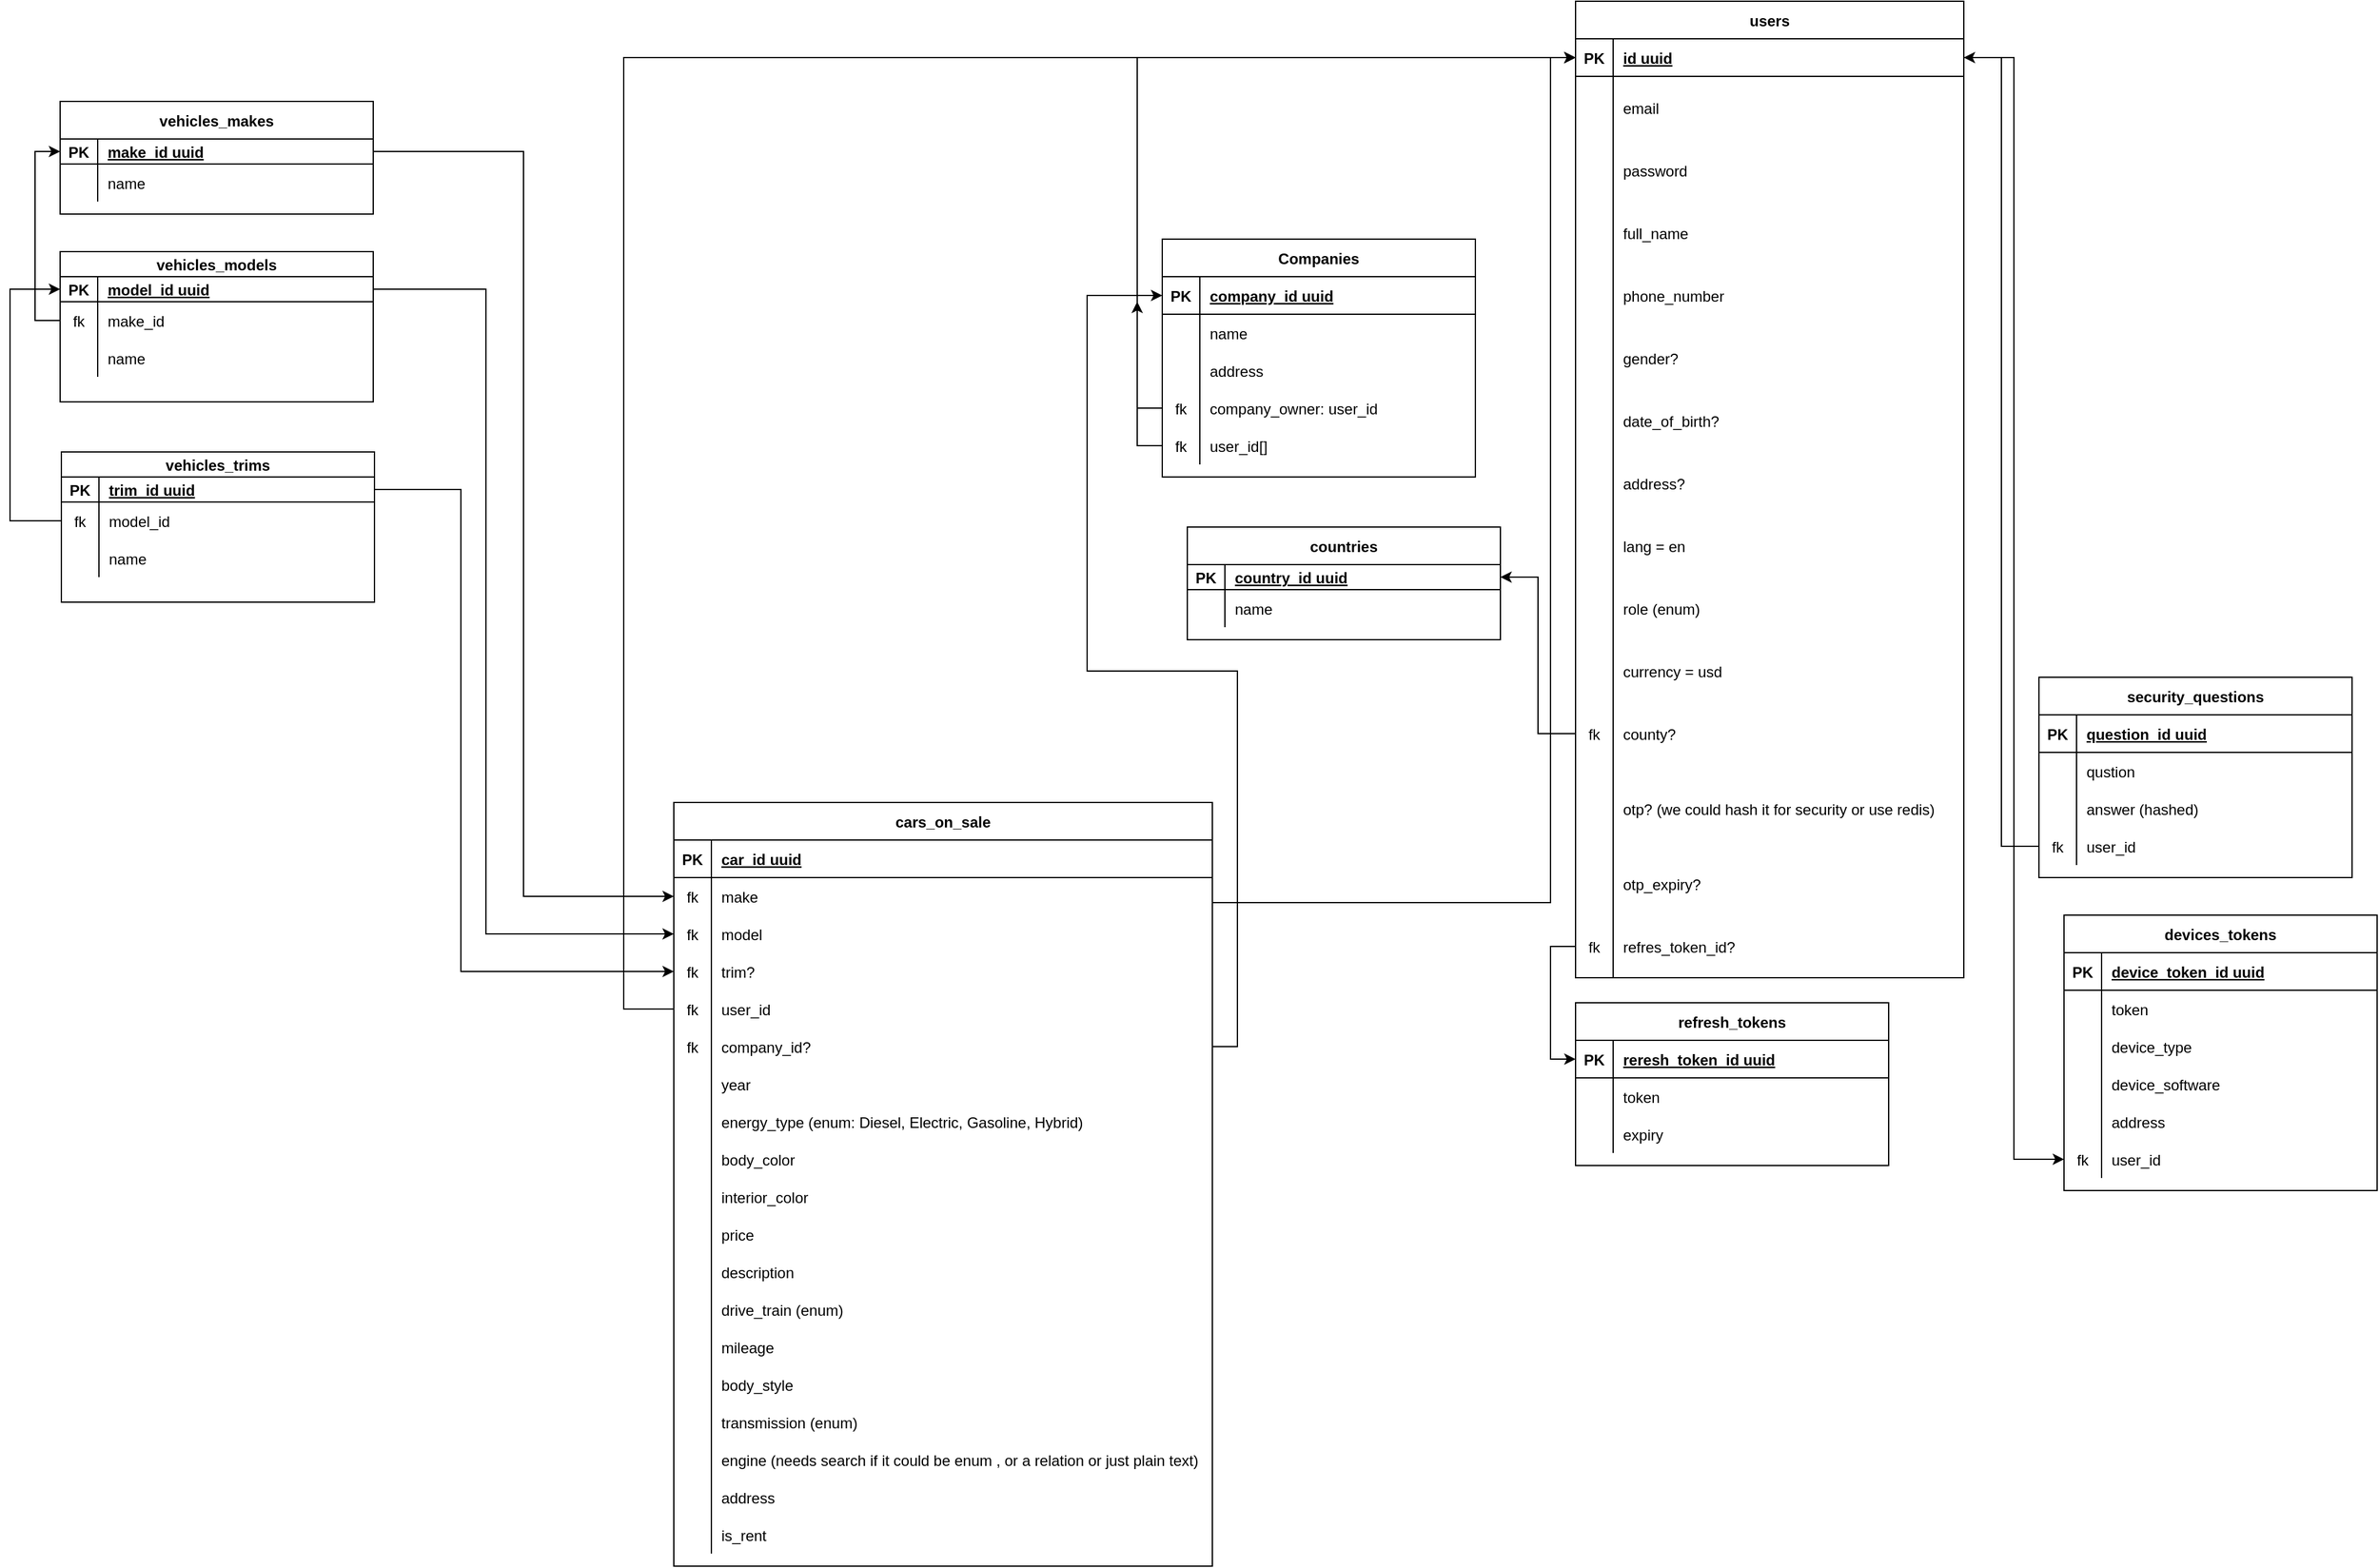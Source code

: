 <mxfile version="26.1.0">
  <diagram id="R2lEEEUBdFMjLlhIrx00" name="Page-1">
    <mxGraphModel dx="3012" dy="877" grid="1" gridSize="10" guides="1" tooltips="1" connect="1" arrows="1" fold="1" page="1" pageScale="1" pageWidth="850" pageHeight="1100" math="0" shadow="0" extFonts="Permanent Marker^https://fonts.googleapis.com/css?family=Permanent+Marker">
      <root>
        <mxCell id="0" />
        <mxCell id="1" parent="0" />
        <mxCell id="C-vyLk0tnHw3VtMMgP7b-13" value="refresh_tokens" style="shape=table;startSize=30;container=1;collapsible=1;childLayout=tableLayout;fixedRows=1;rowLines=0;fontStyle=1;align=center;resizeLast=1;" parent="1" vertex="1">
          <mxGeometry x="90" y="850" width="250" height="130" as="geometry" />
        </mxCell>
        <mxCell id="C-vyLk0tnHw3VtMMgP7b-14" value="" style="shape=partialRectangle;collapsible=0;dropTarget=0;pointerEvents=0;fillColor=none;points=[[0,0.5],[1,0.5]];portConstraint=eastwest;top=0;left=0;right=0;bottom=1;" parent="C-vyLk0tnHw3VtMMgP7b-13" vertex="1">
          <mxGeometry y="30" width="250" height="30" as="geometry" />
        </mxCell>
        <mxCell id="C-vyLk0tnHw3VtMMgP7b-15" value="PK" style="shape=partialRectangle;overflow=hidden;connectable=0;fillColor=none;top=0;left=0;bottom=0;right=0;fontStyle=1;" parent="C-vyLk0tnHw3VtMMgP7b-14" vertex="1">
          <mxGeometry width="30" height="30" as="geometry">
            <mxRectangle width="30" height="30" as="alternateBounds" />
          </mxGeometry>
        </mxCell>
        <mxCell id="C-vyLk0tnHw3VtMMgP7b-16" value="reresh_token_id uuid" style="shape=partialRectangle;overflow=hidden;connectable=0;fillColor=none;top=0;left=0;bottom=0;right=0;align=left;spacingLeft=6;fontStyle=5;" parent="C-vyLk0tnHw3VtMMgP7b-14" vertex="1">
          <mxGeometry x="30" width="220" height="30" as="geometry">
            <mxRectangle width="220" height="30" as="alternateBounds" />
          </mxGeometry>
        </mxCell>
        <mxCell id="C-vyLk0tnHw3VtMMgP7b-17" value="" style="shape=partialRectangle;collapsible=0;dropTarget=0;pointerEvents=0;fillColor=none;points=[[0,0.5],[1,0.5]];portConstraint=eastwest;top=0;left=0;right=0;bottom=0;" parent="C-vyLk0tnHw3VtMMgP7b-13" vertex="1">
          <mxGeometry y="60" width="250" height="30" as="geometry" />
        </mxCell>
        <mxCell id="C-vyLk0tnHw3VtMMgP7b-18" value="" style="shape=partialRectangle;overflow=hidden;connectable=0;fillColor=none;top=0;left=0;bottom=0;right=0;" parent="C-vyLk0tnHw3VtMMgP7b-17" vertex="1">
          <mxGeometry width="30" height="30" as="geometry">
            <mxRectangle width="30" height="30" as="alternateBounds" />
          </mxGeometry>
        </mxCell>
        <mxCell id="C-vyLk0tnHw3VtMMgP7b-19" value="token" style="shape=partialRectangle;overflow=hidden;connectable=0;fillColor=none;top=0;left=0;bottom=0;right=0;align=left;spacingLeft=6;" parent="C-vyLk0tnHw3VtMMgP7b-17" vertex="1">
          <mxGeometry x="30" width="220" height="30" as="geometry">
            <mxRectangle width="220" height="30" as="alternateBounds" />
          </mxGeometry>
        </mxCell>
        <mxCell id="C-vyLk0tnHw3VtMMgP7b-20" value="" style="shape=partialRectangle;collapsible=0;dropTarget=0;pointerEvents=0;fillColor=none;points=[[0,0.5],[1,0.5]];portConstraint=eastwest;top=0;left=0;right=0;bottom=0;" parent="C-vyLk0tnHw3VtMMgP7b-13" vertex="1">
          <mxGeometry y="90" width="250" height="30" as="geometry" />
        </mxCell>
        <mxCell id="C-vyLk0tnHw3VtMMgP7b-21" value="" style="shape=partialRectangle;overflow=hidden;connectable=0;fillColor=none;top=0;left=0;bottom=0;right=0;" parent="C-vyLk0tnHw3VtMMgP7b-20" vertex="1">
          <mxGeometry width="30" height="30" as="geometry">
            <mxRectangle width="30" height="30" as="alternateBounds" />
          </mxGeometry>
        </mxCell>
        <mxCell id="C-vyLk0tnHw3VtMMgP7b-22" value="expiry" style="shape=partialRectangle;overflow=hidden;connectable=0;fillColor=none;top=0;left=0;bottom=0;right=0;align=left;spacingLeft=6;" parent="C-vyLk0tnHw3VtMMgP7b-20" vertex="1">
          <mxGeometry x="30" width="220" height="30" as="geometry">
            <mxRectangle width="220" height="30" as="alternateBounds" />
          </mxGeometry>
        </mxCell>
        <mxCell id="dzZVM9uyeasblWjTEhmR-1" value="users" style="shape=table;startSize=30;container=1;collapsible=1;childLayout=tableLayout;fixedRows=1;rowLines=0;fontStyle=1;align=center;resizeLast=1;" vertex="1" parent="1">
          <mxGeometry x="90" y="50" width="310.0" height="780" as="geometry" />
        </mxCell>
        <mxCell id="dzZVM9uyeasblWjTEhmR-2" value="" style="shape=partialRectangle;collapsible=0;dropTarget=0;pointerEvents=0;fillColor=none;points=[[0,0.5],[1,0.5]];portConstraint=eastwest;top=0;left=0;right=0;bottom=1;" vertex="1" parent="dzZVM9uyeasblWjTEhmR-1">
          <mxGeometry y="30" width="310.0" height="30" as="geometry" />
        </mxCell>
        <mxCell id="dzZVM9uyeasblWjTEhmR-3" value="PK" style="shape=partialRectangle;overflow=hidden;connectable=0;fillColor=none;top=0;left=0;bottom=0;right=0;fontStyle=1;" vertex="1" parent="dzZVM9uyeasblWjTEhmR-2">
          <mxGeometry width="30" height="30" as="geometry">
            <mxRectangle width="30" height="30" as="alternateBounds" />
          </mxGeometry>
        </mxCell>
        <mxCell id="dzZVM9uyeasblWjTEhmR-4" value="id uuid" style="shape=partialRectangle;overflow=hidden;connectable=0;fillColor=none;top=0;left=0;bottom=0;right=0;align=left;spacingLeft=6;fontStyle=5;" vertex="1" parent="dzZVM9uyeasblWjTEhmR-2">
          <mxGeometry x="30" width="280.0" height="30" as="geometry">
            <mxRectangle width="280.0" height="30" as="alternateBounds" />
          </mxGeometry>
        </mxCell>
        <mxCell id="dzZVM9uyeasblWjTEhmR-5" value="" style="shape=partialRectangle;collapsible=0;dropTarget=0;pointerEvents=0;fillColor=none;points=[[0,0.5],[1,0.5]];portConstraint=eastwest;top=0;left=0;right=0;bottom=0;" vertex="1" parent="dzZVM9uyeasblWjTEhmR-1">
          <mxGeometry y="60" width="310.0" height="50" as="geometry" />
        </mxCell>
        <mxCell id="dzZVM9uyeasblWjTEhmR-6" value="" style="shape=partialRectangle;overflow=hidden;connectable=0;fillColor=none;top=0;left=0;bottom=0;right=0;" vertex="1" parent="dzZVM9uyeasblWjTEhmR-5">
          <mxGeometry width="30" height="50" as="geometry">
            <mxRectangle width="30" height="50" as="alternateBounds" />
          </mxGeometry>
        </mxCell>
        <mxCell id="dzZVM9uyeasblWjTEhmR-7" value="email " style="shape=partialRectangle;overflow=hidden;connectable=0;fillColor=none;top=0;left=0;bottom=0;right=0;align=left;spacingLeft=6;" vertex="1" parent="dzZVM9uyeasblWjTEhmR-5">
          <mxGeometry x="30" width="280.0" height="50" as="geometry">
            <mxRectangle width="280.0" height="50" as="alternateBounds" />
          </mxGeometry>
        </mxCell>
        <mxCell id="dzZVM9uyeasblWjTEhmR-17" style="shape=partialRectangle;collapsible=0;dropTarget=0;pointerEvents=0;fillColor=none;points=[[0,0.5],[1,0.5]];portConstraint=eastwest;top=0;left=0;right=0;bottom=0;" vertex="1" parent="dzZVM9uyeasblWjTEhmR-1">
          <mxGeometry y="110" width="310.0" height="50" as="geometry" />
        </mxCell>
        <mxCell id="dzZVM9uyeasblWjTEhmR-18" style="shape=partialRectangle;overflow=hidden;connectable=0;fillColor=none;top=0;left=0;bottom=0;right=0;" vertex="1" parent="dzZVM9uyeasblWjTEhmR-17">
          <mxGeometry width="30" height="50" as="geometry">
            <mxRectangle width="30" height="50" as="alternateBounds" />
          </mxGeometry>
        </mxCell>
        <mxCell id="dzZVM9uyeasblWjTEhmR-19" value="password" style="shape=partialRectangle;overflow=hidden;connectable=0;fillColor=none;top=0;left=0;bottom=0;right=0;align=left;spacingLeft=6;" vertex="1" parent="dzZVM9uyeasblWjTEhmR-17">
          <mxGeometry x="30" width="280.0" height="50" as="geometry">
            <mxRectangle width="280.0" height="50" as="alternateBounds" />
          </mxGeometry>
        </mxCell>
        <mxCell id="dzZVM9uyeasblWjTEhmR-14" style="shape=partialRectangle;collapsible=0;dropTarget=0;pointerEvents=0;fillColor=none;points=[[0,0.5],[1,0.5]];portConstraint=eastwest;top=0;left=0;right=0;bottom=0;" vertex="1" parent="dzZVM9uyeasblWjTEhmR-1">
          <mxGeometry y="160" width="310.0" height="50" as="geometry" />
        </mxCell>
        <mxCell id="dzZVM9uyeasblWjTEhmR-15" style="shape=partialRectangle;overflow=hidden;connectable=0;fillColor=none;top=0;left=0;bottom=0;right=0;" vertex="1" parent="dzZVM9uyeasblWjTEhmR-14">
          <mxGeometry width="30" height="50" as="geometry">
            <mxRectangle width="30" height="50" as="alternateBounds" />
          </mxGeometry>
        </mxCell>
        <mxCell id="dzZVM9uyeasblWjTEhmR-16" value="full_name" style="shape=partialRectangle;overflow=hidden;connectable=0;fillColor=none;top=0;left=0;bottom=0;right=0;align=left;spacingLeft=6;" vertex="1" parent="dzZVM9uyeasblWjTEhmR-14">
          <mxGeometry x="30" width="280.0" height="50" as="geometry">
            <mxRectangle width="280.0" height="50" as="alternateBounds" />
          </mxGeometry>
        </mxCell>
        <mxCell id="dzZVM9uyeasblWjTEhmR-36" style="shape=partialRectangle;collapsible=0;dropTarget=0;pointerEvents=0;fillColor=none;points=[[0,0.5],[1,0.5]];portConstraint=eastwest;top=0;left=0;right=0;bottom=0;" vertex="1" parent="dzZVM9uyeasblWjTEhmR-1">
          <mxGeometry y="210" width="310.0" height="50" as="geometry" />
        </mxCell>
        <mxCell id="dzZVM9uyeasblWjTEhmR-37" style="shape=partialRectangle;overflow=hidden;connectable=0;fillColor=none;top=0;left=0;bottom=0;right=0;" vertex="1" parent="dzZVM9uyeasblWjTEhmR-36">
          <mxGeometry width="30" height="50" as="geometry">
            <mxRectangle width="30" height="50" as="alternateBounds" />
          </mxGeometry>
        </mxCell>
        <mxCell id="dzZVM9uyeasblWjTEhmR-38" value="phone_number" style="shape=partialRectangle;overflow=hidden;connectable=0;fillColor=none;top=0;left=0;bottom=0;right=0;align=left;spacingLeft=6;" vertex="1" parent="dzZVM9uyeasblWjTEhmR-36">
          <mxGeometry x="30" width="280.0" height="50" as="geometry">
            <mxRectangle width="280.0" height="50" as="alternateBounds" />
          </mxGeometry>
        </mxCell>
        <mxCell id="dzZVM9uyeasblWjTEhmR-39" style="shape=partialRectangle;collapsible=0;dropTarget=0;pointerEvents=0;fillColor=none;points=[[0,0.5],[1,0.5]];portConstraint=eastwest;top=0;left=0;right=0;bottom=0;" vertex="1" parent="dzZVM9uyeasblWjTEhmR-1">
          <mxGeometry y="260" width="310.0" height="50" as="geometry" />
        </mxCell>
        <mxCell id="dzZVM9uyeasblWjTEhmR-40" style="shape=partialRectangle;overflow=hidden;connectable=0;fillColor=none;top=0;left=0;bottom=0;right=0;" vertex="1" parent="dzZVM9uyeasblWjTEhmR-39">
          <mxGeometry width="30" height="50" as="geometry">
            <mxRectangle width="30" height="50" as="alternateBounds" />
          </mxGeometry>
        </mxCell>
        <mxCell id="dzZVM9uyeasblWjTEhmR-41" value="gender?" style="shape=partialRectangle;overflow=hidden;connectable=0;fillColor=none;top=0;left=0;bottom=0;right=0;align=left;spacingLeft=6;" vertex="1" parent="dzZVM9uyeasblWjTEhmR-39">
          <mxGeometry x="30" width="280.0" height="50" as="geometry">
            <mxRectangle width="280.0" height="50" as="alternateBounds" />
          </mxGeometry>
        </mxCell>
        <mxCell id="dzZVM9uyeasblWjTEhmR-33" style="shape=partialRectangle;collapsible=0;dropTarget=0;pointerEvents=0;fillColor=none;points=[[0,0.5],[1,0.5]];portConstraint=eastwest;top=0;left=0;right=0;bottom=0;" vertex="1" parent="dzZVM9uyeasblWjTEhmR-1">
          <mxGeometry y="310" width="310.0" height="50" as="geometry" />
        </mxCell>
        <mxCell id="dzZVM9uyeasblWjTEhmR-34" style="shape=partialRectangle;overflow=hidden;connectable=0;fillColor=none;top=0;left=0;bottom=0;right=0;" vertex="1" parent="dzZVM9uyeasblWjTEhmR-33">
          <mxGeometry width="30" height="50" as="geometry">
            <mxRectangle width="30" height="50" as="alternateBounds" />
          </mxGeometry>
        </mxCell>
        <mxCell id="dzZVM9uyeasblWjTEhmR-35" value="date_of_birth?" style="shape=partialRectangle;overflow=hidden;connectable=0;fillColor=none;top=0;left=0;bottom=0;right=0;align=left;spacingLeft=6;" vertex="1" parent="dzZVM9uyeasblWjTEhmR-33">
          <mxGeometry x="30" width="280.0" height="50" as="geometry">
            <mxRectangle width="280.0" height="50" as="alternateBounds" />
          </mxGeometry>
        </mxCell>
        <mxCell id="dzZVM9uyeasblWjTEhmR-20" style="shape=partialRectangle;collapsible=0;dropTarget=0;pointerEvents=0;fillColor=none;points=[[0,0.5],[1,0.5]];portConstraint=eastwest;top=0;left=0;right=0;bottom=0;" vertex="1" parent="dzZVM9uyeasblWjTEhmR-1">
          <mxGeometry y="360" width="310.0" height="50" as="geometry" />
        </mxCell>
        <mxCell id="dzZVM9uyeasblWjTEhmR-21" style="shape=partialRectangle;overflow=hidden;connectable=0;fillColor=none;top=0;left=0;bottom=0;right=0;" vertex="1" parent="dzZVM9uyeasblWjTEhmR-20">
          <mxGeometry width="30" height="50" as="geometry">
            <mxRectangle width="30" height="50" as="alternateBounds" />
          </mxGeometry>
        </mxCell>
        <mxCell id="dzZVM9uyeasblWjTEhmR-22" value="address?" style="shape=partialRectangle;overflow=hidden;connectable=0;fillColor=none;top=0;left=0;bottom=0;right=0;align=left;spacingLeft=6;" vertex="1" parent="dzZVM9uyeasblWjTEhmR-20">
          <mxGeometry x="30" width="280.0" height="50" as="geometry">
            <mxRectangle width="280.0" height="50" as="alternateBounds" />
          </mxGeometry>
        </mxCell>
        <mxCell id="dzZVM9uyeasblWjTEhmR-85" style="shape=partialRectangle;collapsible=0;dropTarget=0;pointerEvents=0;fillColor=none;points=[[0,0.5],[1,0.5]];portConstraint=eastwest;top=0;left=0;right=0;bottom=0;" vertex="1" parent="dzZVM9uyeasblWjTEhmR-1">
          <mxGeometry y="410" width="310.0" height="50" as="geometry" />
        </mxCell>
        <mxCell id="dzZVM9uyeasblWjTEhmR-86" style="shape=partialRectangle;overflow=hidden;connectable=0;fillColor=none;top=0;left=0;bottom=0;right=0;" vertex="1" parent="dzZVM9uyeasblWjTEhmR-85">
          <mxGeometry width="30" height="50" as="geometry">
            <mxRectangle width="30" height="50" as="alternateBounds" />
          </mxGeometry>
        </mxCell>
        <mxCell id="dzZVM9uyeasblWjTEhmR-87" value="lang = en" style="shape=partialRectangle;overflow=hidden;connectable=0;fillColor=none;top=0;left=0;bottom=0;right=0;align=left;spacingLeft=6;" vertex="1" parent="dzZVM9uyeasblWjTEhmR-85">
          <mxGeometry x="30" width="280.0" height="50" as="geometry">
            <mxRectangle width="280.0" height="50" as="alternateBounds" />
          </mxGeometry>
        </mxCell>
        <mxCell id="dzZVM9uyeasblWjTEhmR-173" style="shape=partialRectangle;collapsible=0;dropTarget=0;pointerEvents=0;fillColor=none;points=[[0,0.5],[1,0.5]];portConstraint=eastwest;top=0;left=0;right=0;bottom=0;" vertex="1" parent="dzZVM9uyeasblWjTEhmR-1">
          <mxGeometry y="460" width="310.0" height="50" as="geometry" />
        </mxCell>
        <mxCell id="dzZVM9uyeasblWjTEhmR-174" style="shape=partialRectangle;overflow=hidden;connectable=0;fillColor=none;top=0;left=0;bottom=0;right=0;" vertex="1" parent="dzZVM9uyeasblWjTEhmR-173">
          <mxGeometry width="30" height="50" as="geometry">
            <mxRectangle width="30" height="50" as="alternateBounds" />
          </mxGeometry>
        </mxCell>
        <mxCell id="dzZVM9uyeasblWjTEhmR-175" value="role (enum)" style="shape=partialRectangle;overflow=hidden;connectable=0;fillColor=none;top=0;left=0;bottom=0;right=0;align=left;spacingLeft=6;" vertex="1" parent="dzZVM9uyeasblWjTEhmR-173">
          <mxGeometry x="30" width="280.0" height="50" as="geometry">
            <mxRectangle width="280.0" height="50" as="alternateBounds" />
          </mxGeometry>
        </mxCell>
        <mxCell id="dzZVM9uyeasblWjTEhmR-82" style="shape=partialRectangle;collapsible=0;dropTarget=0;pointerEvents=0;fillColor=none;points=[[0,0.5],[1,0.5]];portConstraint=eastwest;top=0;left=0;right=0;bottom=0;" vertex="1" parent="dzZVM9uyeasblWjTEhmR-1">
          <mxGeometry y="510" width="310.0" height="50" as="geometry" />
        </mxCell>
        <mxCell id="dzZVM9uyeasblWjTEhmR-83" style="shape=partialRectangle;overflow=hidden;connectable=0;fillColor=none;top=0;left=0;bottom=0;right=0;" vertex="1" parent="dzZVM9uyeasblWjTEhmR-82">
          <mxGeometry width="30" height="50" as="geometry">
            <mxRectangle width="30" height="50" as="alternateBounds" />
          </mxGeometry>
        </mxCell>
        <mxCell id="dzZVM9uyeasblWjTEhmR-84" value="currency = usd" style="shape=partialRectangle;overflow=hidden;connectable=0;fillColor=none;top=0;left=0;bottom=0;right=0;align=left;spacingLeft=6;" vertex="1" parent="dzZVM9uyeasblWjTEhmR-82">
          <mxGeometry x="30" width="280.0" height="50" as="geometry">
            <mxRectangle width="280.0" height="50" as="alternateBounds" />
          </mxGeometry>
        </mxCell>
        <mxCell id="dzZVM9uyeasblWjTEhmR-88" style="shape=partialRectangle;collapsible=0;dropTarget=0;pointerEvents=0;fillColor=none;points=[[0,0.5],[1,0.5]];portConstraint=eastwest;top=0;left=0;right=0;bottom=0;" vertex="1" parent="dzZVM9uyeasblWjTEhmR-1">
          <mxGeometry y="560" width="310.0" height="50" as="geometry" />
        </mxCell>
        <mxCell id="dzZVM9uyeasblWjTEhmR-89" value="fk" style="shape=partialRectangle;overflow=hidden;connectable=0;fillColor=none;top=0;left=0;bottom=0;right=0;" vertex="1" parent="dzZVM9uyeasblWjTEhmR-88">
          <mxGeometry width="30" height="50" as="geometry">
            <mxRectangle width="30" height="50" as="alternateBounds" />
          </mxGeometry>
        </mxCell>
        <mxCell id="dzZVM9uyeasblWjTEhmR-90" value="county?" style="shape=partialRectangle;overflow=hidden;connectable=0;fillColor=none;top=0;left=0;bottom=0;right=0;align=left;spacingLeft=6;" vertex="1" parent="dzZVM9uyeasblWjTEhmR-88">
          <mxGeometry x="30" width="280.0" height="50" as="geometry">
            <mxRectangle width="280.0" height="50" as="alternateBounds" />
          </mxGeometry>
        </mxCell>
        <mxCell id="dzZVM9uyeasblWjTEhmR-26" style="shape=partialRectangle;collapsible=0;dropTarget=0;pointerEvents=0;fillColor=none;points=[[0,0.5],[1,0.5]];portConstraint=eastwest;top=0;left=0;right=0;bottom=0;" vertex="1" parent="dzZVM9uyeasblWjTEhmR-1">
          <mxGeometry y="610" width="310.0" height="70" as="geometry" />
        </mxCell>
        <mxCell id="dzZVM9uyeasblWjTEhmR-27" style="shape=partialRectangle;overflow=hidden;connectable=0;fillColor=none;top=0;left=0;bottom=0;right=0;" vertex="1" parent="dzZVM9uyeasblWjTEhmR-26">
          <mxGeometry width="30" height="70" as="geometry">
            <mxRectangle width="30" height="70" as="alternateBounds" />
          </mxGeometry>
        </mxCell>
        <mxCell id="dzZVM9uyeasblWjTEhmR-28" value="otp? (we could hash it for security or use redis)" style="shape=partialRectangle;overflow=hidden;connectable=0;fillColor=none;top=0;left=0;bottom=0;right=0;align=left;spacingLeft=6;" vertex="1" parent="dzZVM9uyeasblWjTEhmR-26">
          <mxGeometry x="30" width="280.0" height="70" as="geometry">
            <mxRectangle width="280.0" height="70" as="alternateBounds" />
          </mxGeometry>
        </mxCell>
        <mxCell id="dzZVM9uyeasblWjTEhmR-23" style="shape=partialRectangle;collapsible=0;dropTarget=0;pointerEvents=0;fillColor=none;points=[[0,0.5],[1,0.5]];portConstraint=eastwest;top=0;left=0;right=0;bottom=0;" vertex="1" parent="dzZVM9uyeasblWjTEhmR-1">
          <mxGeometry y="680" width="310.0" height="50" as="geometry" />
        </mxCell>
        <mxCell id="dzZVM9uyeasblWjTEhmR-24" style="shape=partialRectangle;overflow=hidden;connectable=0;fillColor=none;top=0;left=0;bottom=0;right=0;" vertex="1" parent="dzZVM9uyeasblWjTEhmR-23">
          <mxGeometry width="30" height="50" as="geometry">
            <mxRectangle width="30" height="50" as="alternateBounds" />
          </mxGeometry>
        </mxCell>
        <mxCell id="dzZVM9uyeasblWjTEhmR-25" value="otp_expiry?" style="shape=partialRectangle;overflow=hidden;connectable=0;fillColor=none;top=0;left=0;bottom=0;right=0;align=left;spacingLeft=6;" vertex="1" parent="dzZVM9uyeasblWjTEhmR-23">
          <mxGeometry x="30" width="280.0" height="50" as="geometry">
            <mxRectangle width="280.0" height="50" as="alternateBounds" />
          </mxGeometry>
        </mxCell>
        <mxCell id="dzZVM9uyeasblWjTEhmR-29" style="shape=partialRectangle;collapsible=0;dropTarget=0;pointerEvents=0;fillColor=none;points=[[0,0.5],[1,0.5]];portConstraint=eastwest;top=0;left=0;right=0;bottom=0;" vertex="1" parent="dzZVM9uyeasblWjTEhmR-1">
          <mxGeometry y="730" width="310.0" height="50" as="geometry" />
        </mxCell>
        <mxCell id="dzZVM9uyeasblWjTEhmR-30" value="fk" style="shape=partialRectangle;overflow=hidden;connectable=0;fillColor=none;top=0;left=0;bottom=0;right=0;" vertex="1" parent="dzZVM9uyeasblWjTEhmR-29">
          <mxGeometry width="30" height="50" as="geometry">
            <mxRectangle width="30" height="50" as="alternateBounds" />
          </mxGeometry>
        </mxCell>
        <mxCell id="dzZVM9uyeasblWjTEhmR-31" value="refres_token_id?" style="shape=partialRectangle;overflow=hidden;connectable=0;fillColor=none;top=0;left=0;bottom=0;right=0;align=left;spacingLeft=6;" vertex="1" parent="dzZVM9uyeasblWjTEhmR-29">
          <mxGeometry x="30" width="280.0" height="50" as="geometry">
            <mxRectangle width="280.0" height="50" as="alternateBounds" />
          </mxGeometry>
        </mxCell>
        <mxCell id="dzZVM9uyeasblWjTEhmR-42" value="devices_tokens" style="shape=table;startSize=30;container=1;collapsible=1;childLayout=tableLayout;fixedRows=1;rowLines=0;fontStyle=1;align=center;resizeLast=1;" vertex="1" parent="1">
          <mxGeometry x="480" y="780" width="250" height="220" as="geometry" />
        </mxCell>
        <mxCell id="dzZVM9uyeasblWjTEhmR-43" value="" style="shape=partialRectangle;collapsible=0;dropTarget=0;pointerEvents=0;fillColor=none;points=[[0,0.5],[1,0.5]];portConstraint=eastwest;top=0;left=0;right=0;bottom=1;" vertex="1" parent="dzZVM9uyeasblWjTEhmR-42">
          <mxGeometry y="30" width="250" height="30" as="geometry" />
        </mxCell>
        <mxCell id="dzZVM9uyeasblWjTEhmR-44" value="PK" style="shape=partialRectangle;overflow=hidden;connectable=0;fillColor=none;top=0;left=0;bottom=0;right=0;fontStyle=1;" vertex="1" parent="dzZVM9uyeasblWjTEhmR-43">
          <mxGeometry width="30" height="30" as="geometry">
            <mxRectangle width="30" height="30" as="alternateBounds" />
          </mxGeometry>
        </mxCell>
        <mxCell id="dzZVM9uyeasblWjTEhmR-45" value="device_token_id uuid" style="shape=partialRectangle;overflow=hidden;connectable=0;fillColor=none;top=0;left=0;bottom=0;right=0;align=left;spacingLeft=6;fontStyle=5;" vertex="1" parent="dzZVM9uyeasblWjTEhmR-43">
          <mxGeometry x="30" width="220" height="30" as="geometry">
            <mxRectangle width="220" height="30" as="alternateBounds" />
          </mxGeometry>
        </mxCell>
        <mxCell id="dzZVM9uyeasblWjTEhmR-46" value="" style="shape=partialRectangle;collapsible=0;dropTarget=0;pointerEvents=0;fillColor=none;points=[[0,0.5],[1,0.5]];portConstraint=eastwest;top=0;left=0;right=0;bottom=0;" vertex="1" parent="dzZVM9uyeasblWjTEhmR-42">
          <mxGeometry y="60" width="250" height="30" as="geometry" />
        </mxCell>
        <mxCell id="dzZVM9uyeasblWjTEhmR-47" value="" style="shape=partialRectangle;overflow=hidden;connectable=0;fillColor=none;top=0;left=0;bottom=0;right=0;" vertex="1" parent="dzZVM9uyeasblWjTEhmR-46">
          <mxGeometry width="30" height="30" as="geometry">
            <mxRectangle width="30" height="30" as="alternateBounds" />
          </mxGeometry>
        </mxCell>
        <mxCell id="dzZVM9uyeasblWjTEhmR-48" value="token" style="shape=partialRectangle;overflow=hidden;connectable=0;fillColor=none;top=0;left=0;bottom=0;right=0;align=left;spacingLeft=6;" vertex="1" parent="dzZVM9uyeasblWjTEhmR-46">
          <mxGeometry x="30" width="220" height="30" as="geometry">
            <mxRectangle width="220" height="30" as="alternateBounds" />
          </mxGeometry>
        </mxCell>
        <mxCell id="dzZVM9uyeasblWjTEhmR-55" style="shape=partialRectangle;collapsible=0;dropTarget=0;pointerEvents=0;fillColor=none;points=[[0,0.5],[1,0.5]];portConstraint=eastwest;top=0;left=0;right=0;bottom=0;" vertex="1" parent="dzZVM9uyeasblWjTEhmR-42">
          <mxGeometry y="90" width="250" height="30" as="geometry" />
        </mxCell>
        <mxCell id="dzZVM9uyeasblWjTEhmR-56" style="shape=partialRectangle;overflow=hidden;connectable=0;fillColor=none;top=0;left=0;bottom=0;right=0;" vertex="1" parent="dzZVM9uyeasblWjTEhmR-55">
          <mxGeometry width="30" height="30" as="geometry">
            <mxRectangle width="30" height="30" as="alternateBounds" />
          </mxGeometry>
        </mxCell>
        <mxCell id="dzZVM9uyeasblWjTEhmR-57" value="device_type" style="shape=partialRectangle;overflow=hidden;connectable=0;fillColor=none;top=0;left=0;bottom=0;right=0;align=left;spacingLeft=6;" vertex="1" parent="dzZVM9uyeasblWjTEhmR-55">
          <mxGeometry x="30" width="220" height="30" as="geometry">
            <mxRectangle width="220" height="30" as="alternateBounds" />
          </mxGeometry>
        </mxCell>
        <mxCell id="dzZVM9uyeasblWjTEhmR-52" style="shape=partialRectangle;collapsible=0;dropTarget=0;pointerEvents=0;fillColor=none;points=[[0,0.5],[1,0.5]];portConstraint=eastwest;top=0;left=0;right=0;bottom=0;" vertex="1" parent="dzZVM9uyeasblWjTEhmR-42">
          <mxGeometry y="120" width="250" height="30" as="geometry" />
        </mxCell>
        <mxCell id="dzZVM9uyeasblWjTEhmR-53" style="shape=partialRectangle;overflow=hidden;connectable=0;fillColor=none;top=0;left=0;bottom=0;right=0;" vertex="1" parent="dzZVM9uyeasblWjTEhmR-52">
          <mxGeometry width="30" height="30" as="geometry">
            <mxRectangle width="30" height="30" as="alternateBounds" />
          </mxGeometry>
        </mxCell>
        <mxCell id="dzZVM9uyeasblWjTEhmR-54" value="device_software" style="shape=partialRectangle;overflow=hidden;connectable=0;fillColor=none;top=0;left=0;bottom=0;right=0;align=left;spacingLeft=6;" vertex="1" parent="dzZVM9uyeasblWjTEhmR-52">
          <mxGeometry x="30" width="220" height="30" as="geometry">
            <mxRectangle width="220" height="30" as="alternateBounds" />
          </mxGeometry>
        </mxCell>
        <mxCell id="dzZVM9uyeasblWjTEhmR-59" style="shape=partialRectangle;collapsible=0;dropTarget=0;pointerEvents=0;fillColor=none;points=[[0,0.5],[1,0.5]];portConstraint=eastwest;top=0;left=0;right=0;bottom=0;" vertex="1" parent="dzZVM9uyeasblWjTEhmR-42">
          <mxGeometry y="150" width="250" height="30" as="geometry" />
        </mxCell>
        <mxCell id="dzZVM9uyeasblWjTEhmR-60" style="shape=partialRectangle;overflow=hidden;connectable=0;fillColor=none;top=0;left=0;bottom=0;right=0;" vertex="1" parent="dzZVM9uyeasblWjTEhmR-59">
          <mxGeometry width="30" height="30" as="geometry">
            <mxRectangle width="30" height="30" as="alternateBounds" />
          </mxGeometry>
        </mxCell>
        <mxCell id="dzZVM9uyeasblWjTEhmR-61" value="address" style="shape=partialRectangle;overflow=hidden;connectable=0;fillColor=none;top=0;left=0;bottom=0;right=0;align=left;spacingLeft=6;" vertex="1" parent="dzZVM9uyeasblWjTEhmR-59">
          <mxGeometry x="30" width="220" height="30" as="geometry">
            <mxRectangle width="220" height="30" as="alternateBounds" />
          </mxGeometry>
        </mxCell>
        <mxCell id="dzZVM9uyeasblWjTEhmR-49" value="" style="shape=partialRectangle;collapsible=0;dropTarget=0;pointerEvents=0;fillColor=none;points=[[0,0.5],[1,0.5]];portConstraint=eastwest;top=0;left=0;right=0;bottom=0;" vertex="1" parent="dzZVM9uyeasblWjTEhmR-42">
          <mxGeometry y="180" width="250" height="30" as="geometry" />
        </mxCell>
        <mxCell id="dzZVM9uyeasblWjTEhmR-50" value="fk" style="shape=partialRectangle;overflow=hidden;connectable=0;fillColor=none;top=0;left=0;bottom=0;right=0;" vertex="1" parent="dzZVM9uyeasblWjTEhmR-49">
          <mxGeometry width="30" height="30" as="geometry">
            <mxRectangle width="30" height="30" as="alternateBounds" />
          </mxGeometry>
        </mxCell>
        <mxCell id="dzZVM9uyeasblWjTEhmR-51" value="user_id" style="shape=partialRectangle;overflow=hidden;connectable=0;fillColor=none;top=0;left=0;bottom=0;right=0;align=left;spacingLeft=6;" vertex="1" parent="dzZVM9uyeasblWjTEhmR-49">
          <mxGeometry x="30" width="220" height="30" as="geometry">
            <mxRectangle width="220" height="30" as="alternateBounds" />
          </mxGeometry>
        </mxCell>
        <mxCell id="dzZVM9uyeasblWjTEhmR-58" style="edgeStyle=orthogonalEdgeStyle;rounded=0;orthogonalLoop=1;jettySize=auto;html=1;exitX=1;exitY=0.5;exitDx=0;exitDy=0;entryX=0;entryY=0.5;entryDx=0;entryDy=0;" edge="1" parent="1" source="dzZVM9uyeasblWjTEhmR-2" target="dzZVM9uyeasblWjTEhmR-49">
          <mxGeometry relative="1" as="geometry" />
        </mxCell>
        <mxCell id="dzZVM9uyeasblWjTEhmR-62" value="security_questions" style="shape=table;startSize=30;container=1;collapsible=1;childLayout=tableLayout;fixedRows=1;rowLines=0;fontStyle=1;align=center;resizeLast=1;" vertex="1" parent="1">
          <mxGeometry x="460" y="590" width="250" height="160" as="geometry" />
        </mxCell>
        <mxCell id="dzZVM9uyeasblWjTEhmR-63" value="" style="shape=partialRectangle;collapsible=0;dropTarget=0;pointerEvents=0;fillColor=none;points=[[0,0.5],[1,0.5]];portConstraint=eastwest;top=0;left=0;right=0;bottom=1;" vertex="1" parent="dzZVM9uyeasblWjTEhmR-62">
          <mxGeometry y="30" width="250" height="30" as="geometry" />
        </mxCell>
        <mxCell id="dzZVM9uyeasblWjTEhmR-64" value="PK" style="shape=partialRectangle;overflow=hidden;connectable=0;fillColor=none;top=0;left=0;bottom=0;right=0;fontStyle=1;" vertex="1" parent="dzZVM9uyeasblWjTEhmR-63">
          <mxGeometry width="30" height="30" as="geometry">
            <mxRectangle width="30" height="30" as="alternateBounds" />
          </mxGeometry>
        </mxCell>
        <mxCell id="dzZVM9uyeasblWjTEhmR-65" value="question_id uuid" style="shape=partialRectangle;overflow=hidden;connectable=0;fillColor=none;top=0;left=0;bottom=0;right=0;align=left;spacingLeft=6;fontStyle=5;" vertex="1" parent="dzZVM9uyeasblWjTEhmR-63">
          <mxGeometry x="30" width="220" height="30" as="geometry">
            <mxRectangle width="220" height="30" as="alternateBounds" />
          </mxGeometry>
        </mxCell>
        <mxCell id="dzZVM9uyeasblWjTEhmR-66" value="" style="shape=partialRectangle;collapsible=0;dropTarget=0;pointerEvents=0;fillColor=none;points=[[0,0.5],[1,0.5]];portConstraint=eastwest;top=0;left=0;right=0;bottom=0;" vertex="1" parent="dzZVM9uyeasblWjTEhmR-62">
          <mxGeometry y="60" width="250" height="30" as="geometry" />
        </mxCell>
        <mxCell id="dzZVM9uyeasblWjTEhmR-67" value="" style="shape=partialRectangle;overflow=hidden;connectable=0;fillColor=none;top=0;left=0;bottom=0;right=0;" vertex="1" parent="dzZVM9uyeasblWjTEhmR-66">
          <mxGeometry width="30" height="30" as="geometry">
            <mxRectangle width="30" height="30" as="alternateBounds" />
          </mxGeometry>
        </mxCell>
        <mxCell id="dzZVM9uyeasblWjTEhmR-68" value="qustion" style="shape=partialRectangle;overflow=hidden;connectable=0;fillColor=none;top=0;left=0;bottom=0;right=0;align=left;spacingLeft=6;" vertex="1" parent="dzZVM9uyeasblWjTEhmR-66">
          <mxGeometry x="30" width="220" height="30" as="geometry">
            <mxRectangle width="220" height="30" as="alternateBounds" />
          </mxGeometry>
        </mxCell>
        <mxCell id="dzZVM9uyeasblWjTEhmR-69" style="shape=partialRectangle;collapsible=0;dropTarget=0;pointerEvents=0;fillColor=none;points=[[0,0.5],[1,0.5]];portConstraint=eastwest;top=0;left=0;right=0;bottom=0;" vertex="1" parent="dzZVM9uyeasblWjTEhmR-62">
          <mxGeometry y="90" width="250" height="30" as="geometry" />
        </mxCell>
        <mxCell id="dzZVM9uyeasblWjTEhmR-70" style="shape=partialRectangle;overflow=hidden;connectable=0;fillColor=none;top=0;left=0;bottom=0;right=0;" vertex="1" parent="dzZVM9uyeasblWjTEhmR-69">
          <mxGeometry width="30" height="30" as="geometry">
            <mxRectangle width="30" height="30" as="alternateBounds" />
          </mxGeometry>
        </mxCell>
        <mxCell id="dzZVM9uyeasblWjTEhmR-71" value="answer (hashed)" style="shape=partialRectangle;overflow=hidden;connectable=0;fillColor=none;top=0;left=0;bottom=0;right=0;align=left;spacingLeft=6;" vertex="1" parent="dzZVM9uyeasblWjTEhmR-69">
          <mxGeometry x="30" width="220" height="30" as="geometry">
            <mxRectangle width="220" height="30" as="alternateBounds" />
          </mxGeometry>
        </mxCell>
        <mxCell id="dzZVM9uyeasblWjTEhmR-78" value="" style="shape=partialRectangle;collapsible=0;dropTarget=0;pointerEvents=0;fillColor=none;points=[[0,0.5],[1,0.5]];portConstraint=eastwest;top=0;left=0;right=0;bottom=0;" vertex="1" parent="dzZVM9uyeasblWjTEhmR-62">
          <mxGeometry y="120" width="250" height="30" as="geometry" />
        </mxCell>
        <mxCell id="dzZVM9uyeasblWjTEhmR-79" value="fk" style="shape=partialRectangle;overflow=hidden;connectable=0;fillColor=none;top=0;left=0;bottom=0;right=0;" vertex="1" parent="dzZVM9uyeasblWjTEhmR-78">
          <mxGeometry width="30" height="30" as="geometry">
            <mxRectangle width="30" height="30" as="alternateBounds" />
          </mxGeometry>
        </mxCell>
        <mxCell id="dzZVM9uyeasblWjTEhmR-80" value="user_id" style="shape=partialRectangle;overflow=hidden;connectable=0;fillColor=none;top=0;left=0;bottom=0;right=0;align=left;spacingLeft=6;" vertex="1" parent="dzZVM9uyeasblWjTEhmR-78">
          <mxGeometry x="30" width="220" height="30" as="geometry">
            <mxRectangle width="220" height="30" as="alternateBounds" />
          </mxGeometry>
        </mxCell>
        <mxCell id="dzZVM9uyeasblWjTEhmR-81" style="edgeStyle=orthogonalEdgeStyle;rounded=0;orthogonalLoop=1;jettySize=auto;html=1;exitX=0;exitY=0.5;exitDx=0;exitDy=0;entryX=1;entryY=0.5;entryDx=0;entryDy=0;" edge="1" parent="1" source="dzZVM9uyeasblWjTEhmR-78" target="dzZVM9uyeasblWjTEhmR-2">
          <mxGeometry relative="1" as="geometry" />
        </mxCell>
        <mxCell id="dzZVM9uyeasblWjTEhmR-104" value="countries" style="shape=table;startSize=30;container=1;collapsible=1;childLayout=tableLayout;fixedRows=1;rowLines=0;fontStyle=1;align=center;resizeLast=1;" vertex="1" parent="1">
          <mxGeometry x="-220" y="470" width="250" height="90" as="geometry" />
        </mxCell>
        <mxCell id="dzZVM9uyeasblWjTEhmR-105" value="" style="shape=partialRectangle;collapsible=0;dropTarget=0;pointerEvents=0;fillColor=none;points=[[0,0.5],[1,0.5]];portConstraint=eastwest;top=0;left=0;right=0;bottom=1;" vertex="1" parent="dzZVM9uyeasblWjTEhmR-104">
          <mxGeometry y="30" width="250" height="20" as="geometry" />
        </mxCell>
        <mxCell id="dzZVM9uyeasblWjTEhmR-106" value="PK" style="shape=partialRectangle;overflow=hidden;connectable=0;fillColor=none;top=0;left=0;bottom=0;right=0;fontStyle=1;" vertex="1" parent="dzZVM9uyeasblWjTEhmR-105">
          <mxGeometry width="30" height="20" as="geometry">
            <mxRectangle width="30" height="20" as="alternateBounds" />
          </mxGeometry>
        </mxCell>
        <mxCell id="dzZVM9uyeasblWjTEhmR-107" value="country_id uuid" style="shape=partialRectangle;overflow=hidden;connectable=0;fillColor=none;top=0;left=0;bottom=0;right=0;align=left;spacingLeft=6;fontStyle=5;" vertex="1" parent="dzZVM9uyeasblWjTEhmR-105">
          <mxGeometry x="30" width="220" height="20" as="geometry">
            <mxRectangle width="220" height="20" as="alternateBounds" />
          </mxGeometry>
        </mxCell>
        <mxCell id="dzZVM9uyeasblWjTEhmR-108" value="" style="shape=partialRectangle;collapsible=0;dropTarget=0;pointerEvents=0;fillColor=none;points=[[0,0.5],[1,0.5]];portConstraint=eastwest;top=0;left=0;right=0;bottom=0;" vertex="1" parent="dzZVM9uyeasblWjTEhmR-104">
          <mxGeometry y="50" width="250" height="30" as="geometry" />
        </mxCell>
        <mxCell id="dzZVM9uyeasblWjTEhmR-109" value="" style="shape=partialRectangle;overflow=hidden;connectable=0;fillColor=none;top=0;left=0;bottom=0;right=0;" vertex="1" parent="dzZVM9uyeasblWjTEhmR-108">
          <mxGeometry width="30" height="30" as="geometry">
            <mxRectangle width="30" height="30" as="alternateBounds" />
          </mxGeometry>
        </mxCell>
        <mxCell id="dzZVM9uyeasblWjTEhmR-110" value="name" style="shape=partialRectangle;overflow=hidden;connectable=0;fillColor=none;top=0;left=0;bottom=0;right=0;align=left;spacingLeft=6;" vertex="1" parent="dzZVM9uyeasblWjTEhmR-108">
          <mxGeometry x="30" width="220" height="30" as="geometry">
            <mxRectangle width="220" height="30" as="alternateBounds" />
          </mxGeometry>
        </mxCell>
        <mxCell id="dzZVM9uyeasblWjTEhmR-117" style="edgeStyle=orthogonalEdgeStyle;rounded=0;orthogonalLoop=1;jettySize=auto;html=1;exitX=0;exitY=0.5;exitDx=0;exitDy=0;entryX=1;entryY=0.5;entryDx=0;entryDy=0;" edge="1" parent="1" source="dzZVM9uyeasblWjTEhmR-88" target="dzZVM9uyeasblWjTEhmR-105">
          <mxGeometry relative="1" as="geometry" />
        </mxCell>
        <mxCell id="dzZVM9uyeasblWjTEhmR-118" value="Companies" style="shape=table;startSize=30;container=1;collapsible=1;childLayout=tableLayout;fixedRows=1;rowLines=0;fontStyle=1;align=center;resizeLast=1;" vertex="1" parent="1">
          <mxGeometry x="-240" y="240" width="250" height="190" as="geometry" />
        </mxCell>
        <mxCell id="dzZVM9uyeasblWjTEhmR-119" value="" style="shape=partialRectangle;collapsible=0;dropTarget=0;pointerEvents=0;fillColor=none;points=[[0,0.5],[1,0.5]];portConstraint=eastwest;top=0;left=0;right=0;bottom=1;" vertex="1" parent="dzZVM9uyeasblWjTEhmR-118">
          <mxGeometry y="30" width="250" height="30" as="geometry" />
        </mxCell>
        <mxCell id="dzZVM9uyeasblWjTEhmR-120" value="PK" style="shape=partialRectangle;overflow=hidden;connectable=0;fillColor=none;top=0;left=0;bottom=0;right=0;fontStyle=1;" vertex="1" parent="dzZVM9uyeasblWjTEhmR-119">
          <mxGeometry width="30" height="30" as="geometry">
            <mxRectangle width="30" height="30" as="alternateBounds" />
          </mxGeometry>
        </mxCell>
        <mxCell id="dzZVM9uyeasblWjTEhmR-121" value="company_id uuid" style="shape=partialRectangle;overflow=hidden;connectable=0;fillColor=none;top=0;left=0;bottom=0;right=0;align=left;spacingLeft=6;fontStyle=5;" vertex="1" parent="dzZVM9uyeasblWjTEhmR-119">
          <mxGeometry x="30" width="220" height="30" as="geometry">
            <mxRectangle width="220" height="30" as="alternateBounds" />
          </mxGeometry>
        </mxCell>
        <mxCell id="dzZVM9uyeasblWjTEhmR-122" value="" style="shape=partialRectangle;collapsible=0;dropTarget=0;pointerEvents=0;fillColor=none;points=[[0,0.5],[1,0.5]];portConstraint=eastwest;top=0;left=0;right=0;bottom=0;" vertex="1" parent="dzZVM9uyeasblWjTEhmR-118">
          <mxGeometry y="60" width="250" height="30" as="geometry" />
        </mxCell>
        <mxCell id="dzZVM9uyeasblWjTEhmR-123" value="" style="shape=partialRectangle;overflow=hidden;connectable=0;fillColor=none;top=0;left=0;bottom=0;right=0;" vertex="1" parent="dzZVM9uyeasblWjTEhmR-122">
          <mxGeometry width="30" height="30" as="geometry">
            <mxRectangle width="30" height="30" as="alternateBounds" />
          </mxGeometry>
        </mxCell>
        <mxCell id="dzZVM9uyeasblWjTEhmR-124" value="name" style="shape=partialRectangle;overflow=hidden;connectable=0;fillColor=none;top=0;left=0;bottom=0;right=0;align=left;spacingLeft=6;" vertex="1" parent="dzZVM9uyeasblWjTEhmR-122">
          <mxGeometry x="30" width="220" height="30" as="geometry">
            <mxRectangle width="220" height="30" as="alternateBounds" />
          </mxGeometry>
        </mxCell>
        <mxCell id="dzZVM9uyeasblWjTEhmR-125" style="shape=partialRectangle;collapsible=0;dropTarget=0;pointerEvents=0;fillColor=none;points=[[0,0.5],[1,0.5]];portConstraint=eastwest;top=0;left=0;right=0;bottom=0;" vertex="1" parent="dzZVM9uyeasblWjTEhmR-118">
          <mxGeometry y="90" width="250" height="30" as="geometry" />
        </mxCell>
        <mxCell id="dzZVM9uyeasblWjTEhmR-126" style="shape=partialRectangle;overflow=hidden;connectable=0;fillColor=none;top=0;left=0;bottom=0;right=0;" vertex="1" parent="dzZVM9uyeasblWjTEhmR-125">
          <mxGeometry width="30" height="30" as="geometry">
            <mxRectangle width="30" height="30" as="alternateBounds" />
          </mxGeometry>
        </mxCell>
        <mxCell id="dzZVM9uyeasblWjTEhmR-127" value="address" style="shape=partialRectangle;overflow=hidden;connectable=0;fillColor=none;top=0;left=0;bottom=0;right=0;align=left;spacingLeft=6;" vertex="1" parent="dzZVM9uyeasblWjTEhmR-125">
          <mxGeometry x="30" width="220" height="30" as="geometry">
            <mxRectangle width="220" height="30" as="alternateBounds" />
          </mxGeometry>
        </mxCell>
        <mxCell id="dzZVM9uyeasblWjTEhmR-131" style="shape=partialRectangle;collapsible=0;dropTarget=0;pointerEvents=0;fillColor=none;points=[[0,0.5],[1,0.5]];portConstraint=eastwest;top=0;left=0;right=0;bottom=0;" vertex="1" parent="dzZVM9uyeasblWjTEhmR-118">
          <mxGeometry y="120" width="250" height="30" as="geometry" />
        </mxCell>
        <mxCell id="dzZVM9uyeasblWjTEhmR-132" value="fk" style="shape=partialRectangle;overflow=hidden;connectable=0;fillColor=none;top=0;left=0;bottom=0;right=0;" vertex="1" parent="dzZVM9uyeasblWjTEhmR-131">
          <mxGeometry width="30" height="30" as="geometry">
            <mxRectangle width="30" height="30" as="alternateBounds" />
          </mxGeometry>
        </mxCell>
        <mxCell id="dzZVM9uyeasblWjTEhmR-133" value="company_owner: user_id" style="shape=partialRectangle;overflow=hidden;connectable=0;fillColor=none;top=0;left=0;bottom=0;right=0;align=left;spacingLeft=6;" vertex="1" parent="dzZVM9uyeasblWjTEhmR-131">
          <mxGeometry x="30" width="220" height="30" as="geometry">
            <mxRectangle width="220" height="30" as="alternateBounds" />
          </mxGeometry>
        </mxCell>
        <mxCell id="dzZVM9uyeasblWjTEhmR-128" value="" style="shape=partialRectangle;collapsible=0;dropTarget=0;pointerEvents=0;fillColor=none;points=[[0,0.5],[1,0.5]];portConstraint=eastwest;top=0;left=0;right=0;bottom=0;" vertex="1" parent="dzZVM9uyeasblWjTEhmR-118">
          <mxGeometry y="150" width="250" height="30" as="geometry" />
        </mxCell>
        <mxCell id="dzZVM9uyeasblWjTEhmR-129" value="fk" style="shape=partialRectangle;overflow=hidden;connectable=0;fillColor=none;top=0;left=0;bottom=0;right=0;" vertex="1" parent="dzZVM9uyeasblWjTEhmR-128">
          <mxGeometry width="30" height="30" as="geometry">
            <mxRectangle width="30" height="30" as="alternateBounds" />
          </mxGeometry>
        </mxCell>
        <mxCell id="dzZVM9uyeasblWjTEhmR-130" value="user_id[]" style="shape=partialRectangle;overflow=hidden;connectable=0;fillColor=none;top=0;left=0;bottom=0;right=0;align=left;spacingLeft=6;" vertex="1" parent="dzZVM9uyeasblWjTEhmR-128">
          <mxGeometry x="30" width="220" height="30" as="geometry">
            <mxRectangle width="220" height="30" as="alternateBounds" />
          </mxGeometry>
        </mxCell>
        <mxCell id="dzZVM9uyeasblWjTEhmR-134" style="edgeStyle=orthogonalEdgeStyle;rounded=0;orthogonalLoop=1;jettySize=auto;html=1;exitX=0;exitY=0.5;exitDx=0;exitDy=0;entryX=0;entryY=0.5;entryDx=0;entryDy=0;" edge="1" parent="1" source="dzZVM9uyeasblWjTEhmR-131" target="dzZVM9uyeasblWjTEhmR-2">
          <mxGeometry relative="1" as="geometry" />
        </mxCell>
        <mxCell id="dzZVM9uyeasblWjTEhmR-136" style="edgeStyle=orthogonalEdgeStyle;rounded=0;orthogonalLoop=1;jettySize=auto;html=1;exitX=0;exitY=0.5;exitDx=0;exitDy=0;" edge="1" parent="1" source="dzZVM9uyeasblWjTEhmR-128">
          <mxGeometry relative="1" as="geometry">
            <mxPoint x="-260" y="290" as="targetPoint" />
          </mxGeometry>
        </mxCell>
        <mxCell id="dzZVM9uyeasblWjTEhmR-137" value="vehicles_makes" style="shape=table;startSize=30;container=1;collapsible=1;childLayout=tableLayout;fixedRows=1;rowLines=0;fontStyle=1;align=center;resizeLast=1;" vertex="1" parent="1">
          <mxGeometry x="-1120" y="130" width="250" height="90" as="geometry" />
        </mxCell>
        <mxCell id="dzZVM9uyeasblWjTEhmR-138" value="" style="shape=partialRectangle;collapsible=0;dropTarget=0;pointerEvents=0;fillColor=none;points=[[0,0.5],[1,0.5]];portConstraint=eastwest;top=0;left=0;right=0;bottom=1;" vertex="1" parent="dzZVM9uyeasblWjTEhmR-137">
          <mxGeometry y="30" width="250" height="20" as="geometry" />
        </mxCell>
        <mxCell id="dzZVM9uyeasblWjTEhmR-139" value="PK" style="shape=partialRectangle;overflow=hidden;connectable=0;fillColor=none;top=0;left=0;bottom=0;right=0;fontStyle=1;" vertex="1" parent="dzZVM9uyeasblWjTEhmR-138">
          <mxGeometry width="30" height="20" as="geometry">
            <mxRectangle width="30" height="20" as="alternateBounds" />
          </mxGeometry>
        </mxCell>
        <mxCell id="dzZVM9uyeasblWjTEhmR-140" value="make_id uuid" style="shape=partialRectangle;overflow=hidden;connectable=0;fillColor=none;top=0;left=0;bottom=0;right=0;align=left;spacingLeft=6;fontStyle=5;" vertex="1" parent="dzZVM9uyeasblWjTEhmR-138">
          <mxGeometry x="30" width="220" height="20" as="geometry">
            <mxRectangle width="220" height="20" as="alternateBounds" />
          </mxGeometry>
        </mxCell>
        <mxCell id="dzZVM9uyeasblWjTEhmR-141" value="" style="shape=partialRectangle;collapsible=0;dropTarget=0;pointerEvents=0;fillColor=none;points=[[0,0.5],[1,0.5]];portConstraint=eastwest;top=0;left=0;right=0;bottom=0;" vertex="1" parent="dzZVM9uyeasblWjTEhmR-137">
          <mxGeometry y="50" width="250" height="30" as="geometry" />
        </mxCell>
        <mxCell id="dzZVM9uyeasblWjTEhmR-142" value="" style="shape=partialRectangle;overflow=hidden;connectable=0;fillColor=none;top=0;left=0;bottom=0;right=0;" vertex="1" parent="dzZVM9uyeasblWjTEhmR-141">
          <mxGeometry width="30" height="30" as="geometry">
            <mxRectangle width="30" height="30" as="alternateBounds" />
          </mxGeometry>
        </mxCell>
        <mxCell id="dzZVM9uyeasblWjTEhmR-143" value="name" style="shape=partialRectangle;overflow=hidden;connectable=0;fillColor=none;top=0;left=0;bottom=0;right=0;align=left;spacingLeft=6;" vertex="1" parent="dzZVM9uyeasblWjTEhmR-141">
          <mxGeometry x="30" width="220" height="30" as="geometry">
            <mxRectangle width="220" height="30" as="alternateBounds" />
          </mxGeometry>
        </mxCell>
        <mxCell id="dzZVM9uyeasblWjTEhmR-144" value="vehicles_models" style="shape=table;startSize=20;container=1;collapsible=1;childLayout=tableLayout;fixedRows=1;rowLines=0;fontStyle=1;align=center;resizeLast=1;" vertex="1" parent="1">
          <mxGeometry x="-1120" y="250" width="250" height="120.0" as="geometry" />
        </mxCell>
        <mxCell id="dzZVM9uyeasblWjTEhmR-145" value="" style="shape=partialRectangle;collapsible=0;dropTarget=0;pointerEvents=0;fillColor=none;points=[[0,0.5],[1,0.5]];portConstraint=eastwest;top=0;left=0;right=0;bottom=1;" vertex="1" parent="dzZVM9uyeasblWjTEhmR-144">
          <mxGeometry y="20" width="250" height="20" as="geometry" />
        </mxCell>
        <mxCell id="dzZVM9uyeasblWjTEhmR-146" value="PK" style="shape=partialRectangle;overflow=hidden;connectable=0;fillColor=none;top=0;left=0;bottom=0;right=0;fontStyle=1;" vertex="1" parent="dzZVM9uyeasblWjTEhmR-145">
          <mxGeometry width="30" height="20" as="geometry">
            <mxRectangle width="30" height="20" as="alternateBounds" />
          </mxGeometry>
        </mxCell>
        <mxCell id="dzZVM9uyeasblWjTEhmR-147" value="model_id uuid" style="shape=partialRectangle;overflow=hidden;connectable=0;fillColor=none;top=0;left=0;bottom=0;right=0;align=left;spacingLeft=6;fontStyle=5;" vertex="1" parent="dzZVM9uyeasblWjTEhmR-145">
          <mxGeometry x="30" width="220" height="20" as="geometry">
            <mxRectangle width="220" height="20" as="alternateBounds" />
          </mxGeometry>
        </mxCell>
        <mxCell id="dzZVM9uyeasblWjTEhmR-158" style="shape=partialRectangle;collapsible=0;dropTarget=0;pointerEvents=0;fillColor=none;points=[[0,0.5],[1,0.5]];portConstraint=eastwest;top=0;left=0;right=0;bottom=0;" vertex="1" parent="dzZVM9uyeasblWjTEhmR-144">
          <mxGeometry y="40" width="250" height="30" as="geometry" />
        </mxCell>
        <mxCell id="dzZVM9uyeasblWjTEhmR-159" value="fk" style="shape=partialRectangle;overflow=hidden;connectable=0;fillColor=none;top=0;left=0;bottom=0;right=0;" vertex="1" parent="dzZVM9uyeasblWjTEhmR-158">
          <mxGeometry width="30" height="30" as="geometry">
            <mxRectangle width="30" height="30" as="alternateBounds" />
          </mxGeometry>
        </mxCell>
        <mxCell id="dzZVM9uyeasblWjTEhmR-160" value="make_id" style="shape=partialRectangle;overflow=hidden;connectable=0;fillColor=none;top=0;left=0;bottom=0;right=0;align=left;spacingLeft=6;" vertex="1" parent="dzZVM9uyeasblWjTEhmR-158">
          <mxGeometry x="30" width="220" height="30" as="geometry">
            <mxRectangle width="220" height="30" as="alternateBounds" />
          </mxGeometry>
        </mxCell>
        <mxCell id="dzZVM9uyeasblWjTEhmR-148" value="" style="shape=partialRectangle;collapsible=0;dropTarget=0;pointerEvents=0;fillColor=none;points=[[0,0.5],[1,0.5]];portConstraint=eastwest;top=0;left=0;right=0;bottom=0;" vertex="1" parent="dzZVM9uyeasblWjTEhmR-144">
          <mxGeometry y="70" width="250" height="30" as="geometry" />
        </mxCell>
        <mxCell id="dzZVM9uyeasblWjTEhmR-149" value="" style="shape=partialRectangle;overflow=hidden;connectable=0;fillColor=none;top=0;left=0;bottom=0;right=0;" vertex="1" parent="dzZVM9uyeasblWjTEhmR-148">
          <mxGeometry width="30" height="30" as="geometry">
            <mxRectangle width="30" height="30" as="alternateBounds" />
          </mxGeometry>
        </mxCell>
        <mxCell id="dzZVM9uyeasblWjTEhmR-150" value="name" style="shape=partialRectangle;overflow=hidden;connectable=0;fillColor=none;top=0;left=0;bottom=0;right=0;align=left;spacingLeft=6;" vertex="1" parent="dzZVM9uyeasblWjTEhmR-148">
          <mxGeometry x="30" width="220" height="30" as="geometry">
            <mxRectangle width="220" height="30" as="alternateBounds" />
          </mxGeometry>
        </mxCell>
        <mxCell id="dzZVM9uyeasblWjTEhmR-161" style="edgeStyle=orthogonalEdgeStyle;rounded=0;orthogonalLoop=1;jettySize=auto;html=1;exitX=0;exitY=0.5;exitDx=0;exitDy=0;entryX=0;entryY=0.5;entryDx=0;entryDy=0;" edge="1" parent="1" source="dzZVM9uyeasblWjTEhmR-158" target="dzZVM9uyeasblWjTEhmR-138">
          <mxGeometry relative="1" as="geometry" />
        </mxCell>
        <mxCell id="dzZVM9uyeasblWjTEhmR-162" value="vehicles_trims" style="shape=table;startSize=20;container=1;collapsible=1;childLayout=tableLayout;fixedRows=1;rowLines=0;fontStyle=1;align=center;resizeLast=1;" vertex="1" parent="1">
          <mxGeometry x="-1119" y="410" width="250" height="120.0" as="geometry" />
        </mxCell>
        <mxCell id="dzZVM9uyeasblWjTEhmR-163" value="" style="shape=partialRectangle;collapsible=0;dropTarget=0;pointerEvents=0;fillColor=none;points=[[0,0.5],[1,0.5]];portConstraint=eastwest;top=0;left=0;right=0;bottom=1;" vertex="1" parent="dzZVM9uyeasblWjTEhmR-162">
          <mxGeometry y="20" width="250" height="20" as="geometry" />
        </mxCell>
        <mxCell id="dzZVM9uyeasblWjTEhmR-164" value="PK" style="shape=partialRectangle;overflow=hidden;connectable=0;fillColor=none;top=0;left=0;bottom=0;right=0;fontStyle=1;" vertex="1" parent="dzZVM9uyeasblWjTEhmR-163">
          <mxGeometry width="30" height="20" as="geometry">
            <mxRectangle width="30" height="20" as="alternateBounds" />
          </mxGeometry>
        </mxCell>
        <mxCell id="dzZVM9uyeasblWjTEhmR-165" value="trim_id uuid" style="shape=partialRectangle;overflow=hidden;connectable=0;fillColor=none;top=0;left=0;bottom=0;right=0;align=left;spacingLeft=6;fontStyle=5;" vertex="1" parent="dzZVM9uyeasblWjTEhmR-163">
          <mxGeometry x="30" width="220" height="20" as="geometry">
            <mxRectangle width="220" height="20" as="alternateBounds" />
          </mxGeometry>
        </mxCell>
        <mxCell id="dzZVM9uyeasblWjTEhmR-166" style="shape=partialRectangle;collapsible=0;dropTarget=0;pointerEvents=0;fillColor=none;points=[[0,0.5],[1,0.5]];portConstraint=eastwest;top=0;left=0;right=0;bottom=0;" vertex="1" parent="dzZVM9uyeasblWjTEhmR-162">
          <mxGeometry y="40" width="250" height="30" as="geometry" />
        </mxCell>
        <mxCell id="dzZVM9uyeasblWjTEhmR-167" value="fk" style="shape=partialRectangle;overflow=hidden;connectable=0;fillColor=none;top=0;left=0;bottom=0;right=0;" vertex="1" parent="dzZVM9uyeasblWjTEhmR-166">
          <mxGeometry width="30" height="30" as="geometry">
            <mxRectangle width="30" height="30" as="alternateBounds" />
          </mxGeometry>
        </mxCell>
        <mxCell id="dzZVM9uyeasblWjTEhmR-168" value="model_id" style="shape=partialRectangle;overflow=hidden;connectable=0;fillColor=none;top=0;left=0;bottom=0;right=0;align=left;spacingLeft=6;" vertex="1" parent="dzZVM9uyeasblWjTEhmR-166">
          <mxGeometry x="30" width="220" height="30" as="geometry">
            <mxRectangle width="220" height="30" as="alternateBounds" />
          </mxGeometry>
        </mxCell>
        <mxCell id="dzZVM9uyeasblWjTEhmR-169" value="" style="shape=partialRectangle;collapsible=0;dropTarget=0;pointerEvents=0;fillColor=none;points=[[0,0.5],[1,0.5]];portConstraint=eastwest;top=0;left=0;right=0;bottom=0;" vertex="1" parent="dzZVM9uyeasblWjTEhmR-162">
          <mxGeometry y="70" width="250" height="30" as="geometry" />
        </mxCell>
        <mxCell id="dzZVM9uyeasblWjTEhmR-170" value="" style="shape=partialRectangle;overflow=hidden;connectable=0;fillColor=none;top=0;left=0;bottom=0;right=0;" vertex="1" parent="dzZVM9uyeasblWjTEhmR-169">
          <mxGeometry width="30" height="30" as="geometry">
            <mxRectangle width="30" height="30" as="alternateBounds" />
          </mxGeometry>
        </mxCell>
        <mxCell id="dzZVM9uyeasblWjTEhmR-171" value="name" style="shape=partialRectangle;overflow=hidden;connectable=0;fillColor=none;top=0;left=0;bottom=0;right=0;align=left;spacingLeft=6;" vertex="1" parent="dzZVM9uyeasblWjTEhmR-169">
          <mxGeometry x="30" width="220" height="30" as="geometry">
            <mxRectangle width="220" height="30" as="alternateBounds" />
          </mxGeometry>
        </mxCell>
        <mxCell id="dzZVM9uyeasblWjTEhmR-172" style="edgeStyle=orthogonalEdgeStyle;rounded=0;orthogonalLoop=1;jettySize=auto;html=1;exitX=0;exitY=0.5;exitDx=0;exitDy=0;entryX=0;entryY=0.5;entryDx=0;entryDy=0;" edge="1" parent="1" source="dzZVM9uyeasblWjTEhmR-166" target="dzZVM9uyeasblWjTEhmR-145">
          <mxGeometry relative="1" as="geometry">
            <Array as="points">
              <mxPoint x="-1160" y="465" />
              <mxPoint x="-1160" y="280" />
            </Array>
          </mxGeometry>
        </mxCell>
        <mxCell id="dzZVM9uyeasblWjTEhmR-176" value="cars_on_sale" style="shape=table;startSize=30;container=1;collapsible=1;childLayout=tableLayout;fixedRows=1;rowLines=0;fontStyle=1;align=center;resizeLast=1;" vertex="1" parent="1">
          <mxGeometry x="-630" y="690" width="430.0" height="610" as="geometry" />
        </mxCell>
        <mxCell id="dzZVM9uyeasblWjTEhmR-177" value="" style="shape=partialRectangle;collapsible=0;dropTarget=0;pointerEvents=0;fillColor=none;points=[[0,0.5],[1,0.5]];portConstraint=eastwest;top=0;left=0;right=0;bottom=1;" vertex="1" parent="dzZVM9uyeasblWjTEhmR-176">
          <mxGeometry y="30" width="430.0" height="30" as="geometry" />
        </mxCell>
        <mxCell id="dzZVM9uyeasblWjTEhmR-178" value="PK" style="shape=partialRectangle;overflow=hidden;connectable=0;fillColor=none;top=0;left=0;bottom=0;right=0;fontStyle=1;" vertex="1" parent="dzZVM9uyeasblWjTEhmR-177">
          <mxGeometry width="30" height="30" as="geometry">
            <mxRectangle width="30" height="30" as="alternateBounds" />
          </mxGeometry>
        </mxCell>
        <mxCell id="dzZVM9uyeasblWjTEhmR-179" value="car_id uuid" style="shape=partialRectangle;overflow=hidden;connectable=0;fillColor=none;top=0;left=0;bottom=0;right=0;align=left;spacingLeft=6;fontStyle=5;" vertex="1" parent="dzZVM9uyeasblWjTEhmR-177">
          <mxGeometry x="30" width="400.0" height="30" as="geometry">
            <mxRectangle width="400.0" height="30" as="alternateBounds" />
          </mxGeometry>
        </mxCell>
        <mxCell id="dzZVM9uyeasblWjTEhmR-180" value="" style="shape=partialRectangle;collapsible=0;dropTarget=0;pointerEvents=0;fillColor=none;points=[[0,0.5],[1,0.5]];portConstraint=eastwest;top=0;left=0;right=0;bottom=0;" vertex="1" parent="dzZVM9uyeasblWjTEhmR-176">
          <mxGeometry y="60" width="430.0" height="30" as="geometry" />
        </mxCell>
        <mxCell id="dzZVM9uyeasblWjTEhmR-181" value="fk" style="shape=partialRectangle;overflow=hidden;connectable=0;fillColor=none;top=0;left=0;bottom=0;right=0;" vertex="1" parent="dzZVM9uyeasblWjTEhmR-180">
          <mxGeometry width="30" height="30" as="geometry">
            <mxRectangle width="30" height="30" as="alternateBounds" />
          </mxGeometry>
        </mxCell>
        <mxCell id="dzZVM9uyeasblWjTEhmR-182" value="make" style="shape=partialRectangle;overflow=hidden;connectable=0;fillColor=none;top=0;left=0;bottom=0;right=0;align=left;spacingLeft=6;" vertex="1" parent="dzZVM9uyeasblWjTEhmR-180">
          <mxGeometry x="30" width="400.0" height="30" as="geometry">
            <mxRectangle width="400.0" height="30" as="alternateBounds" />
          </mxGeometry>
        </mxCell>
        <mxCell id="dzZVM9uyeasblWjTEhmR-183" style="shape=partialRectangle;collapsible=0;dropTarget=0;pointerEvents=0;fillColor=none;points=[[0,0.5],[1,0.5]];portConstraint=eastwest;top=0;left=0;right=0;bottom=0;" vertex="1" parent="dzZVM9uyeasblWjTEhmR-176">
          <mxGeometry y="90" width="430.0" height="30" as="geometry" />
        </mxCell>
        <mxCell id="dzZVM9uyeasblWjTEhmR-184" value="fk" style="shape=partialRectangle;overflow=hidden;connectable=0;fillColor=none;top=0;left=0;bottom=0;right=0;" vertex="1" parent="dzZVM9uyeasblWjTEhmR-183">
          <mxGeometry width="30" height="30" as="geometry">
            <mxRectangle width="30" height="30" as="alternateBounds" />
          </mxGeometry>
        </mxCell>
        <mxCell id="dzZVM9uyeasblWjTEhmR-185" value="model" style="shape=partialRectangle;overflow=hidden;connectable=0;fillColor=none;top=0;left=0;bottom=0;right=0;align=left;spacingLeft=6;" vertex="1" parent="dzZVM9uyeasblWjTEhmR-183">
          <mxGeometry x="30" width="400.0" height="30" as="geometry">
            <mxRectangle width="400.0" height="30" as="alternateBounds" />
          </mxGeometry>
        </mxCell>
        <mxCell id="dzZVM9uyeasblWjTEhmR-186" style="shape=partialRectangle;collapsible=0;dropTarget=0;pointerEvents=0;fillColor=none;points=[[0,0.5],[1,0.5]];portConstraint=eastwest;top=0;left=0;right=0;bottom=0;" vertex="1" parent="dzZVM9uyeasblWjTEhmR-176">
          <mxGeometry y="120" width="430.0" height="30" as="geometry" />
        </mxCell>
        <mxCell id="dzZVM9uyeasblWjTEhmR-187" value="fk" style="shape=partialRectangle;overflow=hidden;connectable=0;fillColor=none;top=0;left=0;bottom=0;right=0;" vertex="1" parent="dzZVM9uyeasblWjTEhmR-186">
          <mxGeometry width="30" height="30" as="geometry">
            <mxRectangle width="30" height="30" as="alternateBounds" />
          </mxGeometry>
        </mxCell>
        <mxCell id="dzZVM9uyeasblWjTEhmR-188" value="trim?" style="shape=partialRectangle;overflow=hidden;connectable=0;fillColor=none;top=0;left=0;bottom=0;right=0;align=left;spacingLeft=6;" vertex="1" parent="dzZVM9uyeasblWjTEhmR-186">
          <mxGeometry x="30" width="400.0" height="30" as="geometry">
            <mxRectangle width="400.0" height="30" as="alternateBounds" />
          </mxGeometry>
        </mxCell>
        <mxCell id="dzZVM9uyeasblWjTEhmR-189" value="" style="shape=partialRectangle;collapsible=0;dropTarget=0;pointerEvents=0;fillColor=none;points=[[0,0.5],[1,0.5]];portConstraint=eastwest;top=0;left=0;right=0;bottom=0;" vertex="1" parent="dzZVM9uyeasblWjTEhmR-176">
          <mxGeometry y="150" width="430.0" height="30" as="geometry" />
        </mxCell>
        <mxCell id="dzZVM9uyeasblWjTEhmR-190" value="fk" style="shape=partialRectangle;overflow=hidden;connectable=0;fillColor=none;top=0;left=0;bottom=0;right=0;" vertex="1" parent="dzZVM9uyeasblWjTEhmR-189">
          <mxGeometry width="30" height="30" as="geometry">
            <mxRectangle width="30" height="30" as="alternateBounds" />
          </mxGeometry>
        </mxCell>
        <mxCell id="dzZVM9uyeasblWjTEhmR-191" value="user_id" style="shape=partialRectangle;overflow=hidden;connectable=0;fillColor=none;top=0;left=0;bottom=0;right=0;align=left;spacingLeft=6;" vertex="1" parent="dzZVM9uyeasblWjTEhmR-189">
          <mxGeometry x="30" width="400.0" height="30" as="geometry">
            <mxRectangle width="400.0" height="30" as="alternateBounds" />
          </mxGeometry>
        </mxCell>
        <mxCell id="dzZVM9uyeasblWjTEhmR-192" style="shape=partialRectangle;collapsible=0;dropTarget=0;pointerEvents=0;fillColor=none;points=[[0,0.5],[1,0.5]];portConstraint=eastwest;top=0;left=0;right=0;bottom=0;" vertex="1" parent="dzZVM9uyeasblWjTEhmR-176">
          <mxGeometry y="180" width="430.0" height="30" as="geometry" />
        </mxCell>
        <mxCell id="dzZVM9uyeasblWjTEhmR-193" value="fk" style="shape=partialRectangle;overflow=hidden;connectable=0;fillColor=none;top=0;left=0;bottom=0;right=0;" vertex="1" parent="dzZVM9uyeasblWjTEhmR-192">
          <mxGeometry width="30" height="30" as="geometry">
            <mxRectangle width="30" height="30" as="alternateBounds" />
          </mxGeometry>
        </mxCell>
        <mxCell id="dzZVM9uyeasblWjTEhmR-194" value="company_id?" style="shape=partialRectangle;overflow=hidden;connectable=0;fillColor=none;top=0;left=0;bottom=0;right=0;align=left;spacingLeft=6;" vertex="1" parent="dzZVM9uyeasblWjTEhmR-192">
          <mxGeometry x="30" width="400.0" height="30" as="geometry">
            <mxRectangle width="400.0" height="30" as="alternateBounds" />
          </mxGeometry>
        </mxCell>
        <mxCell id="dzZVM9uyeasblWjTEhmR-201" style="shape=partialRectangle;collapsible=0;dropTarget=0;pointerEvents=0;fillColor=none;points=[[0,0.5],[1,0.5]];portConstraint=eastwest;top=0;left=0;right=0;bottom=0;" vertex="1" parent="dzZVM9uyeasblWjTEhmR-176">
          <mxGeometry y="210" width="430.0" height="30" as="geometry" />
        </mxCell>
        <mxCell id="dzZVM9uyeasblWjTEhmR-202" style="shape=partialRectangle;overflow=hidden;connectable=0;fillColor=none;top=0;left=0;bottom=0;right=0;" vertex="1" parent="dzZVM9uyeasblWjTEhmR-201">
          <mxGeometry width="30" height="30" as="geometry">
            <mxRectangle width="30" height="30" as="alternateBounds" />
          </mxGeometry>
        </mxCell>
        <mxCell id="dzZVM9uyeasblWjTEhmR-203" value="year" style="shape=partialRectangle;overflow=hidden;connectable=0;fillColor=none;top=0;left=0;bottom=0;right=0;align=left;spacingLeft=6;" vertex="1" parent="dzZVM9uyeasblWjTEhmR-201">
          <mxGeometry x="30" width="400.0" height="30" as="geometry">
            <mxRectangle width="400.0" height="30" as="alternateBounds" />
          </mxGeometry>
        </mxCell>
        <mxCell id="dzZVM9uyeasblWjTEhmR-198" style="shape=partialRectangle;collapsible=0;dropTarget=0;pointerEvents=0;fillColor=none;points=[[0,0.5],[1,0.5]];portConstraint=eastwest;top=0;left=0;right=0;bottom=0;" vertex="1" parent="dzZVM9uyeasblWjTEhmR-176">
          <mxGeometry y="240" width="430.0" height="30" as="geometry" />
        </mxCell>
        <mxCell id="dzZVM9uyeasblWjTEhmR-199" style="shape=partialRectangle;overflow=hidden;connectable=0;fillColor=none;top=0;left=0;bottom=0;right=0;" vertex="1" parent="dzZVM9uyeasblWjTEhmR-198">
          <mxGeometry width="30" height="30" as="geometry">
            <mxRectangle width="30" height="30" as="alternateBounds" />
          </mxGeometry>
        </mxCell>
        <mxCell id="dzZVM9uyeasblWjTEhmR-200" value="energy_type (enum: Diesel, Electric, Gasoline, Hybrid)" style="shape=partialRectangle;overflow=hidden;connectable=0;fillColor=none;top=0;left=0;bottom=0;right=0;align=left;spacingLeft=6;" vertex="1" parent="dzZVM9uyeasblWjTEhmR-198">
          <mxGeometry x="30" width="400.0" height="30" as="geometry">
            <mxRectangle width="400.0" height="30" as="alternateBounds" />
          </mxGeometry>
        </mxCell>
        <mxCell id="dzZVM9uyeasblWjTEhmR-195" style="shape=partialRectangle;collapsible=0;dropTarget=0;pointerEvents=0;fillColor=none;points=[[0,0.5],[1,0.5]];portConstraint=eastwest;top=0;left=0;right=0;bottom=0;" vertex="1" parent="dzZVM9uyeasblWjTEhmR-176">
          <mxGeometry y="270" width="430.0" height="30" as="geometry" />
        </mxCell>
        <mxCell id="dzZVM9uyeasblWjTEhmR-196" style="shape=partialRectangle;overflow=hidden;connectable=0;fillColor=none;top=0;left=0;bottom=0;right=0;" vertex="1" parent="dzZVM9uyeasblWjTEhmR-195">
          <mxGeometry width="30" height="30" as="geometry">
            <mxRectangle width="30" height="30" as="alternateBounds" />
          </mxGeometry>
        </mxCell>
        <mxCell id="dzZVM9uyeasblWjTEhmR-197" value="body_color" style="shape=partialRectangle;overflow=hidden;connectable=0;fillColor=none;top=0;left=0;bottom=0;right=0;align=left;spacingLeft=6;" vertex="1" parent="dzZVM9uyeasblWjTEhmR-195">
          <mxGeometry x="30" width="400.0" height="30" as="geometry">
            <mxRectangle width="400.0" height="30" as="alternateBounds" />
          </mxGeometry>
        </mxCell>
        <mxCell id="dzZVM9uyeasblWjTEhmR-214" style="shape=partialRectangle;collapsible=0;dropTarget=0;pointerEvents=0;fillColor=none;points=[[0,0.5],[1,0.5]];portConstraint=eastwest;top=0;left=0;right=0;bottom=0;" vertex="1" parent="dzZVM9uyeasblWjTEhmR-176">
          <mxGeometry y="300" width="430.0" height="30" as="geometry" />
        </mxCell>
        <mxCell id="dzZVM9uyeasblWjTEhmR-215" style="shape=partialRectangle;overflow=hidden;connectable=0;fillColor=none;top=0;left=0;bottom=0;right=0;" vertex="1" parent="dzZVM9uyeasblWjTEhmR-214">
          <mxGeometry width="30" height="30" as="geometry">
            <mxRectangle width="30" height="30" as="alternateBounds" />
          </mxGeometry>
        </mxCell>
        <mxCell id="dzZVM9uyeasblWjTEhmR-216" value="interior_color" style="shape=partialRectangle;overflow=hidden;connectable=0;fillColor=none;top=0;left=0;bottom=0;right=0;align=left;spacingLeft=6;" vertex="1" parent="dzZVM9uyeasblWjTEhmR-214">
          <mxGeometry x="30" width="400.0" height="30" as="geometry">
            <mxRectangle width="400.0" height="30" as="alternateBounds" />
          </mxGeometry>
        </mxCell>
        <mxCell id="dzZVM9uyeasblWjTEhmR-221" style="shape=partialRectangle;collapsible=0;dropTarget=0;pointerEvents=0;fillColor=none;points=[[0,0.5],[1,0.5]];portConstraint=eastwest;top=0;left=0;right=0;bottom=0;" vertex="1" parent="dzZVM9uyeasblWjTEhmR-176">
          <mxGeometry y="330" width="430.0" height="30" as="geometry" />
        </mxCell>
        <mxCell id="dzZVM9uyeasblWjTEhmR-222" style="shape=partialRectangle;overflow=hidden;connectable=0;fillColor=none;top=0;left=0;bottom=0;right=0;" vertex="1" parent="dzZVM9uyeasblWjTEhmR-221">
          <mxGeometry width="30" height="30" as="geometry">
            <mxRectangle width="30" height="30" as="alternateBounds" />
          </mxGeometry>
        </mxCell>
        <mxCell id="dzZVM9uyeasblWjTEhmR-223" value="price" style="shape=partialRectangle;overflow=hidden;connectable=0;fillColor=none;top=0;left=0;bottom=0;right=0;align=left;spacingLeft=6;" vertex="1" parent="dzZVM9uyeasblWjTEhmR-221">
          <mxGeometry x="30" width="400.0" height="30" as="geometry">
            <mxRectangle width="400.0" height="30" as="alternateBounds" />
          </mxGeometry>
        </mxCell>
        <mxCell id="dzZVM9uyeasblWjTEhmR-224" style="shape=partialRectangle;collapsible=0;dropTarget=0;pointerEvents=0;fillColor=none;points=[[0,0.5],[1,0.5]];portConstraint=eastwest;top=0;left=0;right=0;bottom=0;" vertex="1" parent="dzZVM9uyeasblWjTEhmR-176">
          <mxGeometry y="360" width="430.0" height="30" as="geometry" />
        </mxCell>
        <mxCell id="dzZVM9uyeasblWjTEhmR-225" style="shape=partialRectangle;overflow=hidden;connectable=0;fillColor=none;top=0;left=0;bottom=0;right=0;" vertex="1" parent="dzZVM9uyeasblWjTEhmR-224">
          <mxGeometry width="30" height="30" as="geometry">
            <mxRectangle width="30" height="30" as="alternateBounds" />
          </mxGeometry>
        </mxCell>
        <mxCell id="dzZVM9uyeasblWjTEhmR-226" value="description" style="shape=partialRectangle;overflow=hidden;connectable=0;fillColor=none;top=0;left=0;bottom=0;right=0;align=left;spacingLeft=6;" vertex="1" parent="dzZVM9uyeasblWjTEhmR-224">
          <mxGeometry x="30" width="400.0" height="30" as="geometry">
            <mxRectangle width="400.0" height="30" as="alternateBounds" />
          </mxGeometry>
        </mxCell>
        <mxCell id="dzZVM9uyeasblWjTEhmR-227" style="shape=partialRectangle;collapsible=0;dropTarget=0;pointerEvents=0;fillColor=none;points=[[0,0.5],[1,0.5]];portConstraint=eastwest;top=0;left=0;right=0;bottom=0;" vertex="1" parent="dzZVM9uyeasblWjTEhmR-176">
          <mxGeometry y="390" width="430.0" height="30" as="geometry" />
        </mxCell>
        <mxCell id="dzZVM9uyeasblWjTEhmR-228" style="shape=partialRectangle;overflow=hidden;connectable=0;fillColor=none;top=0;left=0;bottom=0;right=0;" vertex="1" parent="dzZVM9uyeasblWjTEhmR-227">
          <mxGeometry width="30" height="30" as="geometry">
            <mxRectangle width="30" height="30" as="alternateBounds" />
          </mxGeometry>
        </mxCell>
        <mxCell id="dzZVM9uyeasblWjTEhmR-229" value="drive_train (enum)" style="shape=partialRectangle;overflow=hidden;connectable=0;fillColor=none;top=0;left=0;bottom=0;right=0;align=left;spacingLeft=6;" vertex="1" parent="dzZVM9uyeasblWjTEhmR-227">
          <mxGeometry x="30" width="400.0" height="30" as="geometry">
            <mxRectangle width="400.0" height="30" as="alternateBounds" />
          </mxGeometry>
        </mxCell>
        <mxCell id="dzZVM9uyeasblWjTEhmR-245" style="shape=partialRectangle;collapsible=0;dropTarget=0;pointerEvents=0;fillColor=none;points=[[0,0.5],[1,0.5]];portConstraint=eastwest;top=0;left=0;right=0;bottom=0;" vertex="1" parent="dzZVM9uyeasblWjTEhmR-176">
          <mxGeometry y="420" width="430.0" height="30" as="geometry" />
        </mxCell>
        <mxCell id="dzZVM9uyeasblWjTEhmR-246" style="shape=partialRectangle;overflow=hidden;connectable=0;fillColor=none;top=0;left=0;bottom=0;right=0;" vertex="1" parent="dzZVM9uyeasblWjTEhmR-245">
          <mxGeometry width="30" height="30" as="geometry">
            <mxRectangle width="30" height="30" as="alternateBounds" />
          </mxGeometry>
        </mxCell>
        <mxCell id="dzZVM9uyeasblWjTEhmR-247" value="mileage" style="shape=partialRectangle;overflow=hidden;connectable=0;fillColor=none;top=0;left=0;bottom=0;right=0;align=left;spacingLeft=6;" vertex="1" parent="dzZVM9uyeasblWjTEhmR-245">
          <mxGeometry x="30" width="400.0" height="30" as="geometry">
            <mxRectangle width="400.0" height="30" as="alternateBounds" />
          </mxGeometry>
        </mxCell>
        <mxCell id="dzZVM9uyeasblWjTEhmR-218" style="shape=partialRectangle;collapsible=0;dropTarget=0;pointerEvents=0;fillColor=none;points=[[0,0.5],[1,0.5]];portConstraint=eastwest;top=0;left=0;right=0;bottom=0;" vertex="1" parent="dzZVM9uyeasblWjTEhmR-176">
          <mxGeometry y="450" width="430.0" height="30" as="geometry" />
        </mxCell>
        <mxCell id="dzZVM9uyeasblWjTEhmR-219" style="shape=partialRectangle;overflow=hidden;connectable=0;fillColor=none;top=0;left=0;bottom=0;right=0;" vertex="1" parent="dzZVM9uyeasblWjTEhmR-218">
          <mxGeometry width="30" height="30" as="geometry">
            <mxRectangle width="30" height="30" as="alternateBounds" />
          </mxGeometry>
        </mxCell>
        <mxCell id="dzZVM9uyeasblWjTEhmR-220" value="body_style" style="shape=partialRectangle;overflow=hidden;connectable=0;fillColor=none;top=0;left=0;bottom=0;right=0;align=left;spacingLeft=6;" vertex="1" parent="dzZVM9uyeasblWjTEhmR-218">
          <mxGeometry x="30" width="400.0" height="30" as="geometry">
            <mxRectangle width="400.0" height="30" as="alternateBounds" />
          </mxGeometry>
        </mxCell>
        <mxCell id="dzZVM9uyeasblWjTEhmR-230" style="shape=partialRectangle;collapsible=0;dropTarget=0;pointerEvents=0;fillColor=none;points=[[0,0.5],[1,0.5]];portConstraint=eastwest;top=0;left=0;right=0;bottom=0;" vertex="1" parent="dzZVM9uyeasblWjTEhmR-176">
          <mxGeometry y="480" width="430.0" height="30" as="geometry" />
        </mxCell>
        <mxCell id="dzZVM9uyeasblWjTEhmR-231" style="shape=partialRectangle;overflow=hidden;connectable=0;fillColor=none;top=0;left=0;bottom=0;right=0;" vertex="1" parent="dzZVM9uyeasblWjTEhmR-230">
          <mxGeometry width="30" height="30" as="geometry">
            <mxRectangle width="30" height="30" as="alternateBounds" />
          </mxGeometry>
        </mxCell>
        <mxCell id="dzZVM9uyeasblWjTEhmR-232" value="transmission (enum) " style="shape=partialRectangle;overflow=hidden;connectable=0;fillColor=none;top=0;left=0;bottom=0;right=0;align=left;spacingLeft=6;" vertex="1" parent="dzZVM9uyeasblWjTEhmR-230">
          <mxGeometry x="30" width="400.0" height="30" as="geometry">
            <mxRectangle width="400.0" height="30" as="alternateBounds" />
          </mxGeometry>
        </mxCell>
        <mxCell id="dzZVM9uyeasblWjTEhmR-236" style="shape=partialRectangle;collapsible=0;dropTarget=0;pointerEvents=0;fillColor=none;points=[[0,0.5],[1,0.5]];portConstraint=eastwest;top=0;left=0;right=0;bottom=0;" vertex="1" parent="dzZVM9uyeasblWjTEhmR-176">
          <mxGeometry y="510" width="430.0" height="30" as="geometry" />
        </mxCell>
        <mxCell id="dzZVM9uyeasblWjTEhmR-237" style="shape=partialRectangle;overflow=hidden;connectable=0;fillColor=none;top=0;left=0;bottom=0;right=0;" vertex="1" parent="dzZVM9uyeasblWjTEhmR-236">
          <mxGeometry width="30" height="30" as="geometry">
            <mxRectangle width="30" height="30" as="alternateBounds" />
          </mxGeometry>
        </mxCell>
        <mxCell id="dzZVM9uyeasblWjTEhmR-238" value="engine (needs search if it could be enum , or a relation or just plain text)" style="shape=partialRectangle;overflow=hidden;connectable=0;fillColor=none;top=0;left=0;bottom=0;right=0;align=left;spacingLeft=6;" vertex="1" parent="dzZVM9uyeasblWjTEhmR-236">
          <mxGeometry x="30" width="400.0" height="30" as="geometry">
            <mxRectangle width="400.0" height="30" as="alternateBounds" />
          </mxGeometry>
        </mxCell>
        <mxCell id="dzZVM9uyeasblWjTEhmR-239" style="shape=partialRectangle;collapsible=0;dropTarget=0;pointerEvents=0;fillColor=none;points=[[0,0.5],[1,0.5]];portConstraint=eastwest;top=0;left=0;right=0;bottom=0;" vertex="1" parent="dzZVM9uyeasblWjTEhmR-176">
          <mxGeometry y="540" width="430.0" height="30" as="geometry" />
        </mxCell>
        <mxCell id="dzZVM9uyeasblWjTEhmR-240" style="shape=partialRectangle;overflow=hidden;connectable=0;fillColor=none;top=0;left=0;bottom=0;right=0;" vertex="1" parent="dzZVM9uyeasblWjTEhmR-239">
          <mxGeometry width="30" height="30" as="geometry">
            <mxRectangle width="30" height="30" as="alternateBounds" />
          </mxGeometry>
        </mxCell>
        <mxCell id="dzZVM9uyeasblWjTEhmR-241" value="address" style="shape=partialRectangle;overflow=hidden;connectable=0;fillColor=none;top=0;left=0;bottom=0;right=0;align=left;spacingLeft=6;" vertex="1" parent="dzZVM9uyeasblWjTEhmR-239">
          <mxGeometry x="30" width="400.0" height="30" as="geometry">
            <mxRectangle width="400.0" height="30" as="alternateBounds" />
          </mxGeometry>
        </mxCell>
        <mxCell id="dzZVM9uyeasblWjTEhmR-242" style="shape=partialRectangle;collapsible=0;dropTarget=0;pointerEvents=0;fillColor=none;points=[[0,0.5],[1,0.5]];portConstraint=eastwest;top=0;left=0;right=0;bottom=0;" vertex="1" parent="dzZVM9uyeasblWjTEhmR-176">
          <mxGeometry y="570" width="430.0" height="30" as="geometry" />
        </mxCell>
        <mxCell id="dzZVM9uyeasblWjTEhmR-243" style="shape=partialRectangle;overflow=hidden;connectable=0;fillColor=none;top=0;left=0;bottom=0;right=0;" vertex="1" parent="dzZVM9uyeasblWjTEhmR-242">
          <mxGeometry width="30" height="30" as="geometry">
            <mxRectangle width="30" height="30" as="alternateBounds" />
          </mxGeometry>
        </mxCell>
        <mxCell id="dzZVM9uyeasblWjTEhmR-244" value="is_rent" style="shape=partialRectangle;overflow=hidden;connectable=0;fillColor=none;top=0;left=0;bottom=0;right=0;align=left;spacingLeft=6;" vertex="1" parent="dzZVM9uyeasblWjTEhmR-242">
          <mxGeometry x="30" width="400.0" height="30" as="geometry">
            <mxRectangle width="400.0" height="30" as="alternateBounds" />
          </mxGeometry>
        </mxCell>
        <mxCell id="dzZVM9uyeasblWjTEhmR-204" style="edgeStyle=orthogonalEdgeStyle;rounded=0;orthogonalLoop=1;jettySize=auto;html=1;exitX=0;exitY=0.5;exitDx=0;exitDy=0;entryX=0;entryY=0.5;entryDx=0;entryDy=0;" edge="1" parent="1" source="dzZVM9uyeasblWjTEhmR-29" target="C-vyLk0tnHw3VtMMgP7b-14">
          <mxGeometry relative="1" as="geometry" />
        </mxCell>
        <mxCell id="dzZVM9uyeasblWjTEhmR-205" style="edgeStyle=orthogonalEdgeStyle;rounded=0;orthogonalLoop=1;jettySize=auto;html=1;exitX=1;exitY=0.5;exitDx=0;exitDy=0;entryX=0;entryY=0.5;entryDx=0;entryDy=0;" edge="1" parent="1" source="dzZVM9uyeasblWjTEhmR-192" target="dzZVM9uyeasblWjTEhmR-119">
          <mxGeometry relative="1" as="geometry">
            <mxPoint x="-290" y="370" as="targetPoint" />
            <Array as="points">
              <mxPoint x="-180" y="885" />
              <mxPoint x="-180" y="585" />
              <mxPoint x="-300" y="585" />
              <mxPoint x="-300" y="285" />
            </Array>
          </mxGeometry>
        </mxCell>
        <mxCell id="dzZVM9uyeasblWjTEhmR-206" style="edgeStyle=orthogonalEdgeStyle;rounded=0;orthogonalLoop=1;jettySize=auto;html=1;exitX=1;exitY=0.5;exitDx=0;exitDy=0;entryX=0;entryY=0.5;entryDx=0;entryDy=0;" edge="1" parent="1" source="dzZVM9uyeasblWjTEhmR-189" target="dzZVM9uyeasblWjTEhmR-2">
          <mxGeometry relative="1" as="geometry">
            <Array as="points">
              <mxPoint x="-200" y="770" />
              <mxPoint x="70" y="770" />
              <mxPoint x="70" y="95" />
            </Array>
          </mxGeometry>
        </mxCell>
        <mxCell id="dzZVM9uyeasblWjTEhmR-207" style="edgeStyle=orthogonalEdgeStyle;rounded=0;orthogonalLoop=1;jettySize=auto;html=1;exitX=0;exitY=0.5;exitDx=0;exitDy=0;entryX=0;entryY=0.5;entryDx=0;entryDy=0;" edge="1" parent="1" source="dzZVM9uyeasblWjTEhmR-189" target="dzZVM9uyeasblWjTEhmR-2">
          <mxGeometry relative="1" as="geometry">
            <Array as="points">
              <mxPoint x="-670" y="855" />
              <mxPoint x="-670" y="95" />
            </Array>
          </mxGeometry>
        </mxCell>
        <mxCell id="dzZVM9uyeasblWjTEhmR-211" style="edgeStyle=orthogonalEdgeStyle;rounded=0;orthogonalLoop=1;jettySize=auto;html=1;exitX=1;exitY=0.5;exitDx=0;exitDy=0;entryX=0;entryY=0.5;entryDx=0;entryDy=0;" edge="1" parent="1" source="dzZVM9uyeasblWjTEhmR-138" target="dzZVM9uyeasblWjTEhmR-180">
          <mxGeometry relative="1" as="geometry" />
        </mxCell>
        <mxCell id="dzZVM9uyeasblWjTEhmR-212" style="edgeStyle=orthogonalEdgeStyle;rounded=0;orthogonalLoop=1;jettySize=auto;html=1;exitX=1;exitY=0.5;exitDx=0;exitDy=0;entryX=0;entryY=0.5;entryDx=0;entryDy=0;" edge="1" parent="1" source="dzZVM9uyeasblWjTEhmR-145" target="dzZVM9uyeasblWjTEhmR-183">
          <mxGeometry relative="1" as="geometry">
            <Array as="points">
              <mxPoint x="-780" y="280" />
              <mxPoint x="-780" y="795" />
            </Array>
          </mxGeometry>
        </mxCell>
        <mxCell id="dzZVM9uyeasblWjTEhmR-213" style="edgeStyle=orthogonalEdgeStyle;rounded=0;orthogonalLoop=1;jettySize=auto;html=1;exitX=1;exitY=0.5;exitDx=0;exitDy=0;entryX=0;entryY=0.5;entryDx=0;entryDy=0;" edge="1" parent="1" source="dzZVM9uyeasblWjTEhmR-163" target="dzZVM9uyeasblWjTEhmR-186">
          <mxGeometry relative="1" as="geometry">
            <Array as="points">
              <mxPoint x="-800" y="440" />
              <mxPoint x="-800" y="825" />
            </Array>
          </mxGeometry>
        </mxCell>
      </root>
    </mxGraphModel>
  </diagram>
</mxfile>
